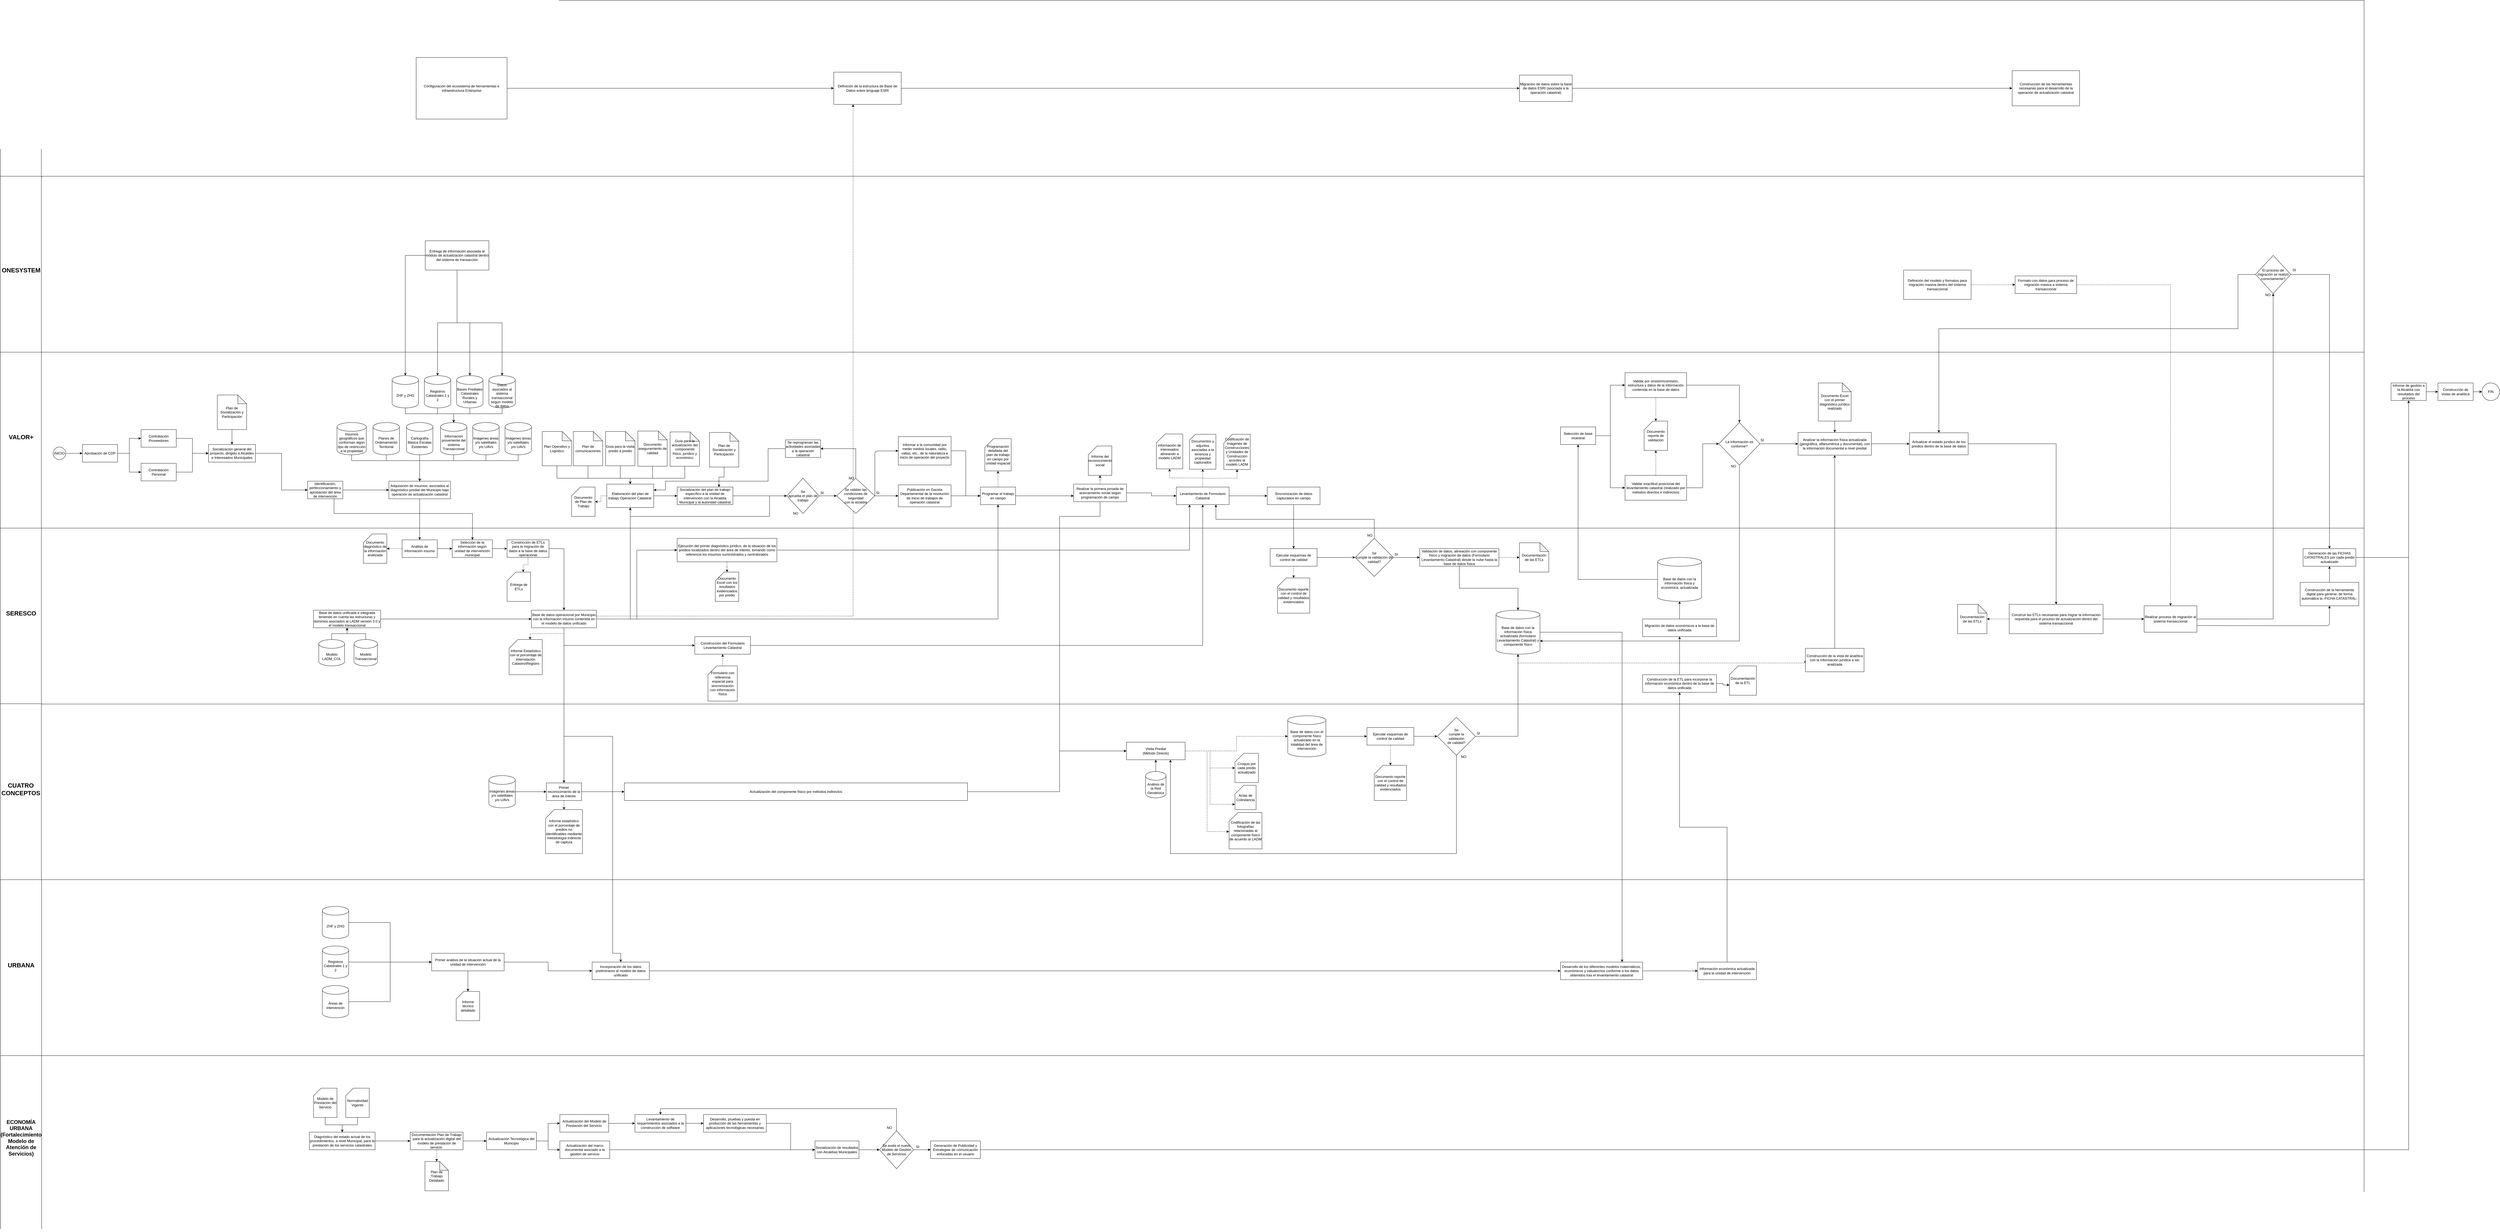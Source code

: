 <mxfile version="13.8.0" type="github">
  <diagram id="tjoHkjPWpoQrLrlIm6Ti" name="Page-1">
    <mxGraphModel dx="7051" dy="4570" grid="1" gridSize="10" guides="1" tooltips="1" connect="1" arrows="1" fold="1" page="1" pageScale="1" pageWidth="4681" pageHeight="3300" background="none" math="0" shadow="0">
      <root>
        <mxCell id="0" />
        <mxCell id="1" parent="0" />
        <mxCell id="HLIYZpSBOyfruXehFLbR-34" value="" style="rounded=0;whiteSpace=wrap;html=1;" parent="1" vertex="1">
          <mxGeometry x="-4479" y="-211" width="8059" height="600" as="geometry" />
        </mxCell>
        <mxCell id="v9BtXU44K3wzXSx1u6qu-249" value="" style="shape=card;whiteSpace=wrap;html=1;fontFamily=Helvetica;fontSize=12;fontColor=#000000;align=center;strokeColor=#000000;fillColor=#ffffff;" parent="1" vertex="1">
          <mxGeometry x="-4480" y="-3210" width="8060" height="602" as="geometry" />
        </mxCell>
        <mxCell id="v9BtXU44K3wzXSx1u6qu-223" value="" style="shape=card;whiteSpace=wrap;html=1;fontFamily=Helvetica;fontSize=12;fontColor=#000000;align=center;strokeColor=#000000;fillColor=#ffffff;" parent="1" vertex="1">
          <mxGeometry x="-4366" y="-2610" width="7946" height="620.5" as="geometry" />
        </mxCell>
        <mxCell id="v9BtXU44K3wzXSx1u6qu-112" value="" style="rounded=0;whiteSpace=wrap;html=1;" parent="1" vertex="1">
          <mxGeometry x="-4479" y="-811" width="8059" height="600" as="geometry" />
        </mxCell>
        <mxCell id="v9BtXU44K3wzXSx1u6qu-41" value="" style="rounded=0;whiteSpace=wrap;html=1;" parent="1" vertex="1">
          <mxGeometry x="-4479" y="-1410" width="8059" height="600" as="geometry" />
        </mxCell>
        <mxCell id="v9BtXU44K3wzXSx1u6qu-36" value="" style="shape=card;whiteSpace=wrap;html=1;fontFamily=Helvetica;fontSize=12;fontColor=#000000;align=center;strokeColor=#000000;fillColor=#ffffff;" parent="1" vertex="1">
          <mxGeometry x="-4480" y="-2010" width="8060" height="600" as="geometry" />
        </mxCell>
        <mxCell id="v9BtXU44K3wzXSx1u6qu-109" style="edgeStyle=orthogonalEdgeStyle;rounded=0;orthogonalLoop=1;jettySize=auto;html=1;exitX=1;exitY=0.5;exitDx=0;exitDy=0;" parent="1" source="v9BtXU44K3wzXSx1u6qu-1" target="v9BtXU44K3wzXSx1u6qu-30" edge="1">
          <mxGeometry relative="1" as="geometry" />
        </mxCell>
        <mxCell id="v9BtXU44K3wzXSx1u6qu-1" value="INICIO" style="ellipse;whiteSpace=wrap;html=1;aspect=fixed;" parent="1" vertex="1">
          <mxGeometry x="-4300" y="-1686.5" width="43" height="43" as="geometry" />
        </mxCell>
        <mxCell id="v9BtXU44K3wzXSx1u6qu-46" style="edgeStyle=orthogonalEdgeStyle;rounded=0;orthogonalLoop=1;jettySize=auto;html=1;" parent="1" source="v9BtXU44K3wzXSx1u6qu-2" target="v9BtXU44K3wzXSx1u6qu-45" edge="1">
          <mxGeometry relative="1" as="geometry" />
        </mxCell>
        <mxCell id="v9BtXU44K3wzXSx1u6qu-2" value="Adquisición de insumos, asociados al diagnóstico predial del Municipio bajo operación de actualización catastral" style="rounded=0;whiteSpace=wrap;html=1;" parent="1" vertex="1">
          <mxGeometry x="-3155" y="-1570" width="210" height="60" as="geometry" />
        </mxCell>
        <mxCell id="v9BtXU44K3wzXSx1u6qu-19" style="edgeStyle=orthogonalEdgeStyle;rounded=0;orthogonalLoop=1;jettySize=auto;html=1;entryX=0.5;entryY=0;entryDx=0;entryDy=0;entryPerimeter=0;" parent="1" source="v9BtXU44K3wzXSx1u6qu-3" target="v9BtXU44K3wzXSx1u6qu-6" edge="1">
          <mxGeometry relative="1" as="geometry">
            <Array as="points">
              <mxPoint x="-2879" y="-1800" />
              <mxPoint x="-2934" y="-1800" />
            </Array>
          </mxGeometry>
        </mxCell>
        <mxCell id="v9BtXU44K3wzXSx1u6qu-3" value="Bases Prediales&lt;br&gt;Catastrales Rurales y Urbanas" style="shape=cylinder3;whiteSpace=wrap;html=1;boundedLbl=1;backgroundOutline=1;size=15;" parent="1" vertex="1">
          <mxGeometry x="-2924" y="-1930" width="90" height="110" as="geometry" />
        </mxCell>
        <mxCell id="v9BtXU44K3wzXSx1u6qu-17" style="edgeStyle=orthogonalEdgeStyle;rounded=0;orthogonalLoop=1;jettySize=auto;html=1;entryX=0.5;entryY=0;entryDx=0;entryDy=0;entryPerimeter=0;" parent="1" source="v9BtXU44K3wzXSx1u6qu-4" target="v9BtXU44K3wzXSx1u6qu-6" edge="1">
          <mxGeometry relative="1" as="geometry">
            <Array as="points">
              <mxPoint x="-3099" y="-1800" />
              <mxPoint x="-2934" y="-1800" />
            </Array>
          </mxGeometry>
        </mxCell>
        <mxCell id="v9BtXU44K3wzXSx1u6qu-4" value="ZHF y ZHG" style="shape=cylinder3;whiteSpace=wrap;html=1;boundedLbl=1;backgroundOutline=1;size=15;" parent="1" vertex="1">
          <mxGeometry x="-3144" y="-1930" width="90" height="110" as="geometry" />
        </mxCell>
        <mxCell id="v9BtXU44K3wzXSx1u6qu-23" style="edgeStyle=orthogonalEdgeStyle;rounded=0;orthogonalLoop=1;jettySize=auto;html=1;" parent="1" source="v9BtXU44K3wzXSx1u6qu-5" target="v9BtXU44K3wzXSx1u6qu-2" edge="1">
          <mxGeometry relative="1" as="geometry" />
        </mxCell>
        <mxCell id="v9BtXU44K3wzXSx1u6qu-5" value="Cartografía Básica Escalas Existentes" style="shape=cylinder3;whiteSpace=wrap;html=1;boundedLbl=1;backgroundOutline=1;size=15;" parent="1" vertex="1">
          <mxGeometry x="-3095" y="-1770" width="90" height="110" as="geometry" />
        </mxCell>
        <mxCell id="v9BtXU44K3wzXSx1u6qu-24" style="edgeStyle=orthogonalEdgeStyle;rounded=0;orthogonalLoop=1;jettySize=auto;html=1;entryX=0.5;entryY=0;entryDx=0;entryDy=0;" parent="1" source="v9BtXU44K3wzXSx1u6qu-6" target="v9BtXU44K3wzXSx1u6qu-2" edge="1">
          <mxGeometry relative="1" as="geometry">
            <Array as="points">
              <mxPoint x="-2934" y="-1640" />
              <mxPoint x="-3050" y="-1640" />
            </Array>
          </mxGeometry>
        </mxCell>
        <mxCell id="v9BtXU44K3wzXSx1u6qu-6" value="Información proveniente del sistema Transaccional" style="shape=cylinder3;whiteSpace=wrap;html=1;boundedLbl=1;backgroundOutline=1;size=15;" parent="1" vertex="1">
          <mxGeometry x="-2979" y="-1770" width="90" height="110" as="geometry" />
        </mxCell>
        <mxCell id="v9BtXU44K3wzXSx1u6qu-22" style="edgeStyle=orthogonalEdgeStyle;rounded=0;orthogonalLoop=1;jettySize=auto;html=1;entryX=0.5;entryY=0;entryDx=0;entryDy=0;" parent="1" source="v9BtXU44K3wzXSx1u6qu-7" target="v9BtXU44K3wzXSx1u6qu-2" edge="1">
          <mxGeometry relative="1" as="geometry">
            <Array as="points">
              <mxPoint x="-3164" y="-1640" />
              <mxPoint x="-3050" y="-1640" />
            </Array>
          </mxGeometry>
        </mxCell>
        <mxCell id="v9BtXU44K3wzXSx1u6qu-7" value="Planes de Ordenamiento Territorial" style="shape=cylinder3;whiteSpace=wrap;html=1;boundedLbl=1;backgroundOutline=1;size=15;" parent="1" vertex="1">
          <mxGeometry x="-3209" y="-1770" width="90" height="110" as="geometry" />
        </mxCell>
        <mxCell id="v9BtXU44K3wzXSx1u6qu-27" style="edgeStyle=orthogonalEdgeStyle;rounded=0;orthogonalLoop=1;jettySize=auto;html=1;entryX=0.5;entryY=0;entryDx=0;entryDy=0;" parent="1" source="v9BtXU44K3wzXSx1u6qu-8" target="v9BtXU44K3wzXSx1u6qu-2" edge="1">
          <mxGeometry relative="1" as="geometry">
            <Array as="points">
              <mxPoint x="-3282" y="-1640" />
              <mxPoint x="-3050" y="-1640" />
            </Array>
          </mxGeometry>
        </mxCell>
        <mxCell id="v9BtXU44K3wzXSx1u6qu-8" value="Insumos geográficos que conforman algún tipo de restricción a la propiedad" style="shape=cylinder3;whiteSpace=wrap;html=1;boundedLbl=1;backgroundOutline=1;size=15;" parent="1" vertex="1">
          <mxGeometry x="-3332" y="-1770" width="100" height="110" as="geometry" />
        </mxCell>
        <mxCell id="v9BtXU44K3wzXSx1u6qu-20" style="edgeStyle=orthogonalEdgeStyle;rounded=0;orthogonalLoop=1;jettySize=auto;html=1;entryX=0.5;entryY=0;entryDx=0;entryDy=0;entryPerimeter=0;" parent="1" source="v9BtXU44K3wzXSx1u6qu-10" target="v9BtXU44K3wzXSx1u6qu-6" edge="1">
          <mxGeometry relative="1" as="geometry">
            <Array as="points">
              <mxPoint x="-2769" y="-1800" />
              <mxPoint x="-2934" y="-1800" />
            </Array>
          </mxGeometry>
        </mxCell>
        <mxCell id="v9BtXU44K3wzXSx1u6qu-10" value="Datos asociados al sistema transaccional según modelo da datos" style="shape=cylinder3;whiteSpace=wrap;html=1;boundedLbl=1;backgroundOutline=1;size=15;" parent="1" vertex="1">
          <mxGeometry x="-2814" y="-1930" width="90" height="110" as="geometry" />
        </mxCell>
        <mxCell id="v9BtXU44K3wzXSx1u6qu-28" style="edgeStyle=orthogonalEdgeStyle;rounded=0;orthogonalLoop=1;jettySize=auto;html=1;" parent="1" source="v9BtXU44K3wzXSx1u6qu-14" target="v9BtXU44K3wzXSx1u6qu-2" edge="1">
          <mxGeometry relative="1" as="geometry">
            <Array as="points">
              <mxPoint x="-2824" y="-1640" />
              <mxPoint x="-3050" y="-1640" />
            </Array>
          </mxGeometry>
        </mxCell>
        <mxCell id="v9BtXU44K3wzXSx1u6qu-14" value="Imágenes áreas y/o satelitales y/o UAVs" style="shape=cylinder3;whiteSpace=wrap;html=1;boundedLbl=1;backgroundOutline=1;size=15;" parent="1" vertex="1">
          <mxGeometry x="-2869" y="-1770" width="90" height="110" as="geometry" />
        </mxCell>
        <mxCell id="v9BtXU44K3wzXSx1u6qu-29" style="edgeStyle=orthogonalEdgeStyle;rounded=0;orthogonalLoop=1;jettySize=auto;html=1;entryX=0.5;entryY=0;entryDx=0;entryDy=0;" parent="1" source="v9BtXU44K3wzXSx1u6qu-15" target="v9BtXU44K3wzXSx1u6qu-2" edge="1">
          <mxGeometry relative="1" as="geometry">
            <Array as="points">
              <mxPoint x="-2714" y="-1640" />
              <mxPoint x="-3050" y="-1640" />
            </Array>
          </mxGeometry>
        </mxCell>
        <mxCell id="v9BtXU44K3wzXSx1u6qu-15" value="Imágenes áreas y/o satelitales y/o UAVs" style="shape=cylinder3;whiteSpace=wrap;html=1;boundedLbl=1;backgroundOutline=1;size=15;" parent="1" vertex="1">
          <mxGeometry x="-2759" y="-1770" width="90" height="110" as="geometry" />
        </mxCell>
        <mxCell id="v9BtXU44K3wzXSx1u6qu-18" style="edgeStyle=orthogonalEdgeStyle;rounded=0;orthogonalLoop=1;jettySize=auto;html=1;entryX=0.5;entryY=0;entryDx=0;entryDy=0;entryPerimeter=0;" parent="1" source="v9BtXU44K3wzXSx1u6qu-16" target="v9BtXU44K3wzXSx1u6qu-6" edge="1">
          <mxGeometry relative="1" as="geometry">
            <Array as="points">
              <mxPoint x="-2989" y="-1800" />
              <mxPoint x="-2934" y="-1800" />
            </Array>
          </mxGeometry>
        </mxCell>
        <mxCell id="v9BtXU44K3wzXSx1u6qu-16" value="Registros Catastrales 1 y 2" style="shape=cylinder3;whiteSpace=wrap;html=1;boundedLbl=1;backgroundOutline=1;size=15;" parent="1" vertex="1">
          <mxGeometry x="-3034" y="-1930" width="90" height="110" as="geometry" />
        </mxCell>
        <mxCell id="nM01JFlNaugnaq3uxpxz-60" style="edgeStyle=orthogonalEdgeStyle;rounded=0;orthogonalLoop=1;jettySize=auto;html=1;entryX=0;entryY=0.5;entryDx=0;entryDy=0;" edge="1" parent="1" source="v9BtXU44K3wzXSx1u6qu-30" target="nM01JFlNaugnaq3uxpxz-57">
          <mxGeometry relative="1" as="geometry" />
        </mxCell>
        <mxCell id="nM01JFlNaugnaq3uxpxz-61" style="edgeStyle=orthogonalEdgeStyle;rounded=0;orthogonalLoop=1;jettySize=auto;html=1;entryX=0;entryY=0.5;entryDx=0;entryDy=0;" edge="1" parent="1" source="v9BtXU44K3wzXSx1u6qu-30" target="nM01JFlNaugnaq3uxpxz-58">
          <mxGeometry relative="1" as="geometry" />
        </mxCell>
        <mxCell id="v9BtXU44K3wzXSx1u6qu-30" value="Aprobación de CDP" style="rounded=0;whiteSpace=wrap;html=1;" parent="1" vertex="1">
          <mxGeometry x="-4200" y="-1695" width="120" height="60" as="geometry" />
        </mxCell>
        <mxCell id="v9BtXU44K3wzXSx1u6qu-33" style="edgeStyle=orthogonalEdgeStyle;rounded=0;orthogonalLoop=1;jettySize=auto;html=1;entryX=0;entryY=0.5;entryDx=0;entryDy=0;" parent="1" source="v9BtXU44K3wzXSx1u6qu-31" target="v9BtXU44K3wzXSx1u6qu-2" edge="1">
          <mxGeometry relative="1" as="geometry" />
        </mxCell>
        <mxCell id="v9BtXU44K3wzXSx1u6qu-65" style="edgeStyle=orthogonalEdgeStyle;rounded=0;orthogonalLoop=1;jettySize=auto;html=1;" parent="1" source="v9BtXU44K3wzXSx1u6qu-31" target="v9BtXU44K3wzXSx1u6qu-62" edge="1">
          <mxGeometry relative="1" as="geometry">
            <Array as="points">
              <mxPoint x="-3342" y="-1460" />
              <mxPoint x="-2870" y="-1460" />
            </Array>
          </mxGeometry>
        </mxCell>
        <mxCell id="v9BtXU44K3wzXSx1u6qu-31" value="Identificación, perfeccionamiento y aprobación del área de intervención" style="rounded=0;whiteSpace=wrap;html=1;" parent="1" vertex="1">
          <mxGeometry x="-3432" y="-1570" width="120" height="60" as="geometry" />
        </mxCell>
        <mxCell id="v9BtXU44K3wzXSx1u6qu-38" value="" style="rounded=0;whiteSpace=wrap;html=1;" parent="1" vertex="1">
          <mxGeometry x="-4480" y="-2010" width="140" height="600" as="geometry" />
        </mxCell>
        <mxCell id="v9BtXU44K3wzXSx1u6qu-54" style="edgeStyle=orthogonalEdgeStyle;rounded=0;orthogonalLoop=1;jettySize=auto;html=1;" parent="1" source="v9BtXU44K3wzXSx1u6qu-40" target="v9BtXU44K3wzXSx1u6qu-53" edge="1">
          <mxGeometry relative="1" as="geometry" />
        </mxCell>
        <mxCell id="v9BtXU44K3wzXSx1u6qu-40" value="Base de datos unificada e integrada teniendo en cuenta las estructuras y dominios asociados al LADM versión 3.0 y el modelo transaccional" style="rounded=0;whiteSpace=wrap;html=1;" parent="1" vertex="1">
          <mxGeometry x="-3412" y="-1130" width="229" height="60" as="geometry" />
        </mxCell>
        <mxCell id="v9BtXU44K3wzXSx1u6qu-42" value="" style="rounded=0;whiteSpace=wrap;html=1;" parent="1" vertex="1">
          <mxGeometry x="-4480" y="-1410" width="140" height="600" as="geometry" />
        </mxCell>
        <mxCell id="v9BtXU44K3wzXSx1u6qu-51" style="edgeStyle=orthogonalEdgeStyle;rounded=0;orthogonalLoop=1;jettySize=auto;html=1;" parent="1" source="v9BtXU44K3wzXSx1u6qu-43" target="v9BtXU44K3wzXSx1u6qu-40" edge="1">
          <mxGeometry relative="1" as="geometry" />
        </mxCell>
        <mxCell id="v9BtXU44K3wzXSx1u6qu-43" value="Modelo LADM_COL" style="shape=cylinder3;whiteSpace=wrap;html=1;boundedLbl=1;backgroundOutline=1;size=15;" parent="1" vertex="1">
          <mxGeometry x="-3394" y="-1030" width="88" height="90" as="geometry" />
        </mxCell>
        <mxCell id="v9BtXU44K3wzXSx1u6qu-52" style="edgeStyle=orthogonalEdgeStyle;rounded=0;orthogonalLoop=1;jettySize=auto;html=1;" parent="1" source="v9BtXU44K3wzXSx1u6qu-44" target="v9BtXU44K3wzXSx1u6qu-40" edge="1">
          <mxGeometry relative="1" as="geometry" />
        </mxCell>
        <mxCell id="v9BtXU44K3wzXSx1u6qu-44" value="Modelo Transaccional" style="shape=cylinder3;whiteSpace=wrap;html=1;boundedLbl=1;backgroundOutline=1;size=15;" parent="1" vertex="1">
          <mxGeometry x="-3274" y="-1030" width="80" height="90" as="geometry" />
        </mxCell>
        <mxCell id="v9BtXU44K3wzXSx1u6qu-48" style="edgeStyle=orthogonalEdgeStyle;rounded=0;orthogonalLoop=1;jettySize=auto;html=1;dashed=1;" parent="1" source="v9BtXU44K3wzXSx1u6qu-45" target="v9BtXU44K3wzXSx1u6qu-47" edge="1">
          <mxGeometry relative="1" as="geometry" />
        </mxCell>
        <mxCell id="v9BtXU44K3wzXSx1u6qu-64" style="edgeStyle=orthogonalEdgeStyle;rounded=0;orthogonalLoop=1;jettySize=auto;html=1;" parent="1" source="v9BtXU44K3wzXSx1u6qu-45" target="v9BtXU44K3wzXSx1u6qu-62" edge="1">
          <mxGeometry relative="1" as="geometry" />
        </mxCell>
        <mxCell id="v9BtXU44K3wzXSx1u6qu-45" value="Análisis de información insumo" style="rounded=0;whiteSpace=wrap;html=1;" parent="1" vertex="1">
          <mxGeometry x="-3110" y="-1370" width="120" height="60" as="geometry" />
        </mxCell>
        <mxCell id="v9BtXU44K3wzXSx1u6qu-47" value="Documento diagnóstico de la información analizada" style="shape=card;whiteSpace=wrap;html=1;" parent="1" vertex="1">
          <mxGeometry x="-3242" y="-1390" width="80" height="100" as="geometry" />
        </mxCell>
        <mxCell id="v9BtXU44K3wzXSx1u6qu-68" style="edgeStyle=orthogonalEdgeStyle;rounded=0;orthogonalLoop=1;jettySize=auto;html=1;" parent="1" source="v9BtXU44K3wzXSx1u6qu-53" target="v9BtXU44K3wzXSx1u6qu-67" edge="1">
          <mxGeometry relative="1" as="geometry" />
        </mxCell>
        <mxCell id="v9BtXU44K3wzXSx1u6qu-91" style="edgeStyle=orthogonalEdgeStyle;rounded=0;orthogonalLoop=1;jettySize=auto;html=1;" parent="1" source="v9BtXU44K3wzXSx1u6qu-53" target="v9BtXU44K3wzXSx1u6qu-89" edge="1">
          <mxGeometry relative="1" as="geometry" />
        </mxCell>
        <mxCell id="v9BtXU44K3wzXSx1u6qu-117" style="edgeStyle=orthogonalEdgeStyle;rounded=0;orthogonalLoop=1;jettySize=auto;html=1;" parent="1" source="v9BtXU44K3wzXSx1u6qu-53" target="v9BtXU44K3wzXSx1u6qu-116" edge="1">
          <mxGeometry relative="1" as="geometry" />
        </mxCell>
        <mxCell id="v9BtXU44K3wzXSx1u6qu-127" style="edgeStyle=orthogonalEdgeStyle;rounded=0;orthogonalLoop=1;jettySize=auto;html=1;entryX=0;entryY=0.5;entryDx=0;entryDy=0;" parent="1" source="v9BtXU44K3wzXSx1u6qu-53" target="v9BtXU44K3wzXSx1u6qu-124" edge="1">
          <mxGeometry relative="1" as="geometry">
            <Array as="points">
              <mxPoint x="-2558" y="-1010" />
            </Array>
          </mxGeometry>
        </mxCell>
        <mxCell id="v9BtXU44K3wzXSx1u6qu-268" style="edgeStyle=orthogonalEdgeStyle;rounded=0;orthogonalLoop=1;jettySize=auto;html=1;dashed=1;" parent="1" source="v9BtXU44K3wzXSx1u6qu-53" target="v9BtXU44K3wzXSx1u6qu-258" edge="1">
          <mxGeometry relative="1" as="geometry">
            <Array as="points">
              <mxPoint x="-1572" y="-1110" />
            </Array>
          </mxGeometry>
        </mxCell>
        <mxCell id="HLIYZpSBOyfruXehFLbR-12" style="edgeStyle=orthogonalEdgeStyle;rounded=0;orthogonalLoop=1;jettySize=auto;html=1;entryX=0;entryY=0.5;entryDx=0;entryDy=0;" parent="1" source="v9BtXU44K3wzXSx1u6qu-53" target="HLIYZpSBOyfruXehFLbR-11" edge="1">
          <mxGeometry relative="1" as="geometry" />
        </mxCell>
        <mxCell id="HLIYZpSBOyfruXehFLbR-30" style="edgeStyle=orthogonalEdgeStyle;rounded=0;orthogonalLoop=1;jettySize=auto;html=1;entryX=0;entryY=0;entryDx=71.5;entryDy=0;entryPerimeter=0;dashed=1;" parent="1" source="v9BtXU44K3wzXSx1u6qu-53" target="HLIYZpSBOyfruXehFLbR-29" edge="1">
          <mxGeometry relative="1" as="geometry" />
        </mxCell>
        <mxCell id="HLIYZpSBOyfruXehFLbR-50" style="edgeStyle=orthogonalEdgeStyle;rounded=0;orthogonalLoop=1;jettySize=auto;html=1;entryX=0.5;entryY=0;entryDx=0;entryDy=0;" parent="1" source="v9BtXU44K3wzXSx1u6qu-53" target="HLIYZpSBOyfruXehFLbR-47" edge="1">
          <mxGeometry relative="1" as="geometry">
            <Array as="points">
              <mxPoint x="-2558" y="-700" />
              <mxPoint x="-2392" y="-700" />
              <mxPoint x="-2392" y="40" />
            </Array>
          </mxGeometry>
        </mxCell>
        <mxCell id="v9BtXU44K3wzXSx1u6qu-53" value="Base de datos operacional por Municipio con la información insumo contenida en el modelo de datos unificado" style="rounded=0;whiteSpace=wrap;html=1;" parent="1" vertex="1">
          <mxGeometry x="-2669" y="-1130" width="222" height="60" as="geometry" />
        </mxCell>
        <mxCell id="v9BtXU44K3wzXSx1u6qu-59" style="edgeStyle=orthogonalEdgeStyle;rounded=0;orthogonalLoop=1;jettySize=auto;html=1;entryX=0.5;entryY=0;entryDx=0;entryDy=0;" parent="1" source="v9BtXU44K3wzXSx1u6qu-56" target="v9BtXU44K3wzXSx1u6qu-53" edge="1">
          <mxGeometry relative="1" as="geometry">
            <Array as="points">
              <mxPoint x="-2558" y="-1340" />
            </Array>
          </mxGeometry>
        </mxCell>
        <mxCell id="v9BtXU44K3wzXSx1u6qu-60" style="edgeStyle=orthogonalEdgeStyle;rounded=0;orthogonalLoop=1;jettySize=auto;html=1;entryX=0;entryY=0;entryDx=55;entryDy=0;entryPerimeter=0;dashed=1;" parent="1" source="v9BtXU44K3wzXSx1u6qu-56" target="v9BtXU44K3wzXSx1u6qu-58" edge="1">
          <mxGeometry relative="1" as="geometry" />
        </mxCell>
        <mxCell id="v9BtXU44K3wzXSx1u6qu-56" value="Constricción de ETLs para la migración de datos a la base de datos operacional" style="rounded=0;whiteSpace=wrap;html=1;" parent="1" vertex="1">
          <mxGeometry x="-2752" y="-1370" width="143" height="60" as="geometry" />
        </mxCell>
        <mxCell id="v9BtXU44K3wzXSx1u6qu-58" value="Entrega de ETLs" style="shape=card;whiteSpace=wrap;html=1;" parent="1" vertex="1">
          <mxGeometry x="-2752" y="-1260" width="80" height="100" as="geometry" />
        </mxCell>
        <mxCell id="v9BtXU44K3wzXSx1u6qu-66" style="edgeStyle=orthogonalEdgeStyle;rounded=0;orthogonalLoop=1;jettySize=auto;html=1;" parent="1" source="v9BtXU44K3wzXSx1u6qu-62" target="v9BtXU44K3wzXSx1u6qu-56" edge="1">
          <mxGeometry relative="1" as="geometry" />
        </mxCell>
        <mxCell id="v9BtXU44K3wzXSx1u6qu-62" value="Selección de la información según unidad de intervención municipal" style="rounded=0;whiteSpace=wrap;html=1;" parent="1" vertex="1">
          <mxGeometry x="-2939" y="-1370" width="137" height="60" as="geometry" />
        </mxCell>
        <mxCell id="v9BtXU44K3wzXSx1u6qu-84" style="edgeStyle=orthogonalEdgeStyle;rounded=0;orthogonalLoop=1;jettySize=auto;html=1;dashed=1;" parent="1" source="v9BtXU44K3wzXSx1u6qu-67" target="v9BtXU44K3wzXSx1u6qu-81" edge="1">
          <mxGeometry relative="1" as="geometry" />
        </mxCell>
        <mxCell id="v9BtXU44K3wzXSx1u6qu-85" style="edgeStyle=orthogonalEdgeStyle;rounded=0;orthogonalLoop=1;jettySize=auto;html=1;" parent="1" source="v9BtXU44K3wzXSx1u6qu-67" target="v9BtXU44K3wzXSx1u6qu-79" edge="1">
          <mxGeometry relative="1" as="geometry" />
        </mxCell>
        <mxCell id="v9BtXU44K3wzXSx1u6qu-67" value="Elaboración del plan de trabajo Operación Catastral&amp;nbsp;" style="rounded=0;whiteSpace=wrap;html=1;" parent="1" vertex="1">
          <mxGeometry x="-2412" y="-1560" width="160" height="80" as="geometry" />
        </mxCell>
        <mxCell id="v9BtXU44K3wzXSx1u6qu-74" style="edgeStyle=orthogonalEdgeStyle;rounded=0;orthogonalLoop=1;jettySize=auto;html=1;" parent="1" source="v9BtXU44K3wzXSx1u6qu-69" target="v9BtXU44K3wzXSx1u6qu-67" edge="1">
          <mxGeometry relative="1" as="geometry">
            <Array as="points">
              <mxPoint x="-2366" y="-1580" />
              <mxPoint x="-2332" y="-1580" />
            </Array>
          </mxGeometry>
        </mxCell>
        <mxCell id="v9BtXU44K3wzXSx1u6qu-69" value="Guía para la visita predio a predio" style="shape=note;whiteSpace=wrap;html=1;backgroundOutline=1;darkOpacity=0.05;size=32;" parent="1" vertex="1">
          <mxGeometry x="-2416" y="-1739.5" width="100" height="117" as="geometry" />
        </mxCell>
        <mxCell id="nM01JFlNaugnaq3uxpxz-6" style="edgeStyle=orthogonalEdgeStyle;rounded=0;orthogonalLoop=1;jettySize=auto;html=1;" edge="1" parent="1" source="v9BtXU44K3wzXSx1u6qu-70">
          <mxGeometry relative="1" as="geometry">
            <mxPoint x="-2332" y="-1560" as="targetPoint" />
            <Array as="points">
              <mxPoint x="-2146" y="-1580" />
              <mxPoint x="-2332" y="-1580" />
            </Array>
          </mxGeometry>
        </mxCell>
        <mxCell id="v9BtXU44K3wzXSx1u6qu-70" value="Guía para la actualización del componente físico, jurídico y económico" style="shape=note;whiteSpace=wrap;html=1;backgroundOutline=1;darkOpacity=0.05;size=32;" parent="1" vertex="1">
          <mxGeometry x="-2196" y="-1738" width="100" height="117" as="geometry" />
        </mxCell>
        <mxCell id="nM01JFlNaugnaq3uxpxz-5" style="edgeStyle=orthogonalEdgeStyle;rounded=0;orthogonalLoop=1;jettySize=auto;html=1;" edge="1" parent="1" source="v9BtXU44K3wzXSx1u6qu-71" target="v9BtXU44K3wzXSx1u6qu-67">
          <mxGeometry relative="1" as="geometry">
            <Array as="points">
              <mxPoint x="-2582" y="-1580" />
              <mxPoint x="-2332" y="-1580" />
            </Array>
          </mxGeometry>
        </mxCell>
        <mxCell id="v9BtXU44K3wzXSx1u6qu-71" value="Plan Operativo y Logístico" style="shape=note;whiteSpace=wrap;html=1;backgroundOutline=1;darkOpacity=0.05;size=32;" parent="1" vertex="1">
          <mxGeometry x="-2632" y="-1739.5" width="100" height="117" as="geometry" />
        </mxCell>
        <mxCell id="v9BtXU44K3wzXSx1u6qu-87" style="edgeStyle=orthogonalEdgeStyle;rounded=0;orthogonalLoop=1;jettySize=auto;html=1;" parent="1" source="v9BtXU44K3wzXSx1u6qu-79" target="v9BtXU44K3wzXSx1u6qu-86" edge="1">
          <mxGeometry relative="1" as="geometry" />
        </mxCell>
        <mxCell id="v9BtXU44K3wzXSx1u6qu-79" value="Socialización del plan de trabajo específico a la unidad de intervención con la Alcaldía Municipal y la autoridad catastral" style="rounded=0;whiteSpace=wrap;html=1;" parent="1" vertex="1">
          <mxGeometry x="-2172" y="-1550" width="190" height="60" as="geometry" />
        </mxCell>
        <mxCell id="v9BtXU44K3wzXSx1u6qu-81" value="Documento de Plan de Trabajo" style="shape=card;whiteSpace=wrap;html=1;" parent="1" vertex="1">
          <mxGeometry x="-2532" y="-1550" width="80" height="100" as="geometry" />
        </mxCell>
        <mxCell id="v9BtXU44K3wzXSx1u6qu-88" style="edgeStyle=orthogonalEdgeStyle;rounded=0;orthogonalLoop=1;jettySize=auto;html=1;" parent="1" source="v9BtXU44K3wzXSx1u6qu-86" target="v9BtXU44K3wzXSx1u6qu-67" edge="1">
          <mxGeometry relative="1" as="geometry">
            <Array as="points">
              <mxPoint x="-1857" y="-1450" />
              <mxPoint x="-2332" y="-1450" />
            </Array>
          </mxGeometry>
        </mxCell>
        <mxCell id="v9BtXU44K3wzXSx1u6qu-99" style="edgeStyle=orthogonalEdgeStyle;rounded=0;orthogonalLoop=1;jettySize=auto;html=1;entryX=0;entryY=0.5;entryDx=0;entryDy=0;" parent="1" source="v9BtXU44K3wzXSx1u6qu-86" target="v9BtXU44K3wzXSx1u6qu-97" edge="1">
          <mxGeometry relative="1" as="geometry" />
        </mxCell>
        <mxCell id="v9BtXU44K3wzXSx1u6qu-86" value="Se &lt;br&gt;aprueba el plan de trabajo" style="rhombus;whiteSpace=wrap;html=1;" parent="1" vertex="1">
          <mxGeometry x="-1798" y="-1580" width="110" height="120" as="geometry" />
        </mxCell>
        <mxCell id="v9BtXU44K3wzXSx1u6qu-96" style="edgeStyle=orthogonalEdgeStyle;rounded=0;orthogonalLoop=1;jettySize=auto;html=1;dashed=1;" parent="1" source="v9BtXU44K3wzXSx1u6qu-89" target="v9BtXU44K3wzXSx1u6qu-95" edge="1">
          <mxGeometry relative="1" as="geometry" />
        </mxCell>
        <mxCell id="v9BtXU44K3wzXSx1u6qu-111" style="edgeStyle=orthogonalEdgeStyle;rounded=0;orthogonalLoop=1;jettySize=auto;html=1;" parent="1" source="v9BtXU44K3wzXSx1u6qu-89" target="v9BtXU44K3wzXSx1u6qu-110" edge="1">
          <mxGeometry relative="1" as="geometry">
            <Array as="points">
              <mxPoint x="-858" y="-1520" />
              <mxPoint x="-858" y="-1520" />
            </Array>
          </mxGeometry>
        </mxCell>
        <mxCell id="v9BtXU44K3wzXSx1u6qu-89" value="Programar el trabajo en campo" style="rounded=0;whiteSpace=wrap;html=1;" parent="1" vertex="1">
          <mxGeometry x="-1138" y="-1550" width="120" height="60" as="geometry" />
        </mxCell>
        <mxCell id="v9BtXU44K3wzXSx1u6qu-93" value="SI" style="text;html=1;strokeColor=none;fillColor=none;align=center;verticalAlign=middle;whiteSpace=wrap;rounded=0;" parent="1" vertex="1">
          <mxGeometry x="-1698" y="-1540" width="40" height="20" as="geometry" />
        </mxCell>
        <mxCell id="v9BtXU44K3wzXSx1u6qu-94" value="NO" style="text;html=1;strokeColor=none;fillColor=none;align=center;verticalAlign=middle;whiteSpace=wrap;rounded=0;" parent="1" vertex="1">
          <mxGeometry x="-1788" y="-1470" width="40" height="20" as="geometry" />
        </mxCell>
        <mxCell id="v9BtXU44K3wzXSx1u6qu-95" value="Programación detallada del plan de trabajo en campo por unidad espacial" style="shape=card;whiteSpace=wrap;html=1;" parent="1" vertex="1">
          <mxGeometry x="-1123" y="-1715" width="90" height="110" as="geometry" />
        </mxCell>
        <mxCell id="v9BtXU44K3wzXSx1u6qu-103" style="edgeStyle=orthogonalEdgeStyle;rounded=0;orthogonalLoop=1;jettySize=auto;html=1;entryX=1;entryY=0.5;entryDx=0;entryDy=0;" parent="1" source="v9BtXU44K3wzXSx1u6qu-97" target="v9BtXU44K3wzXSx1u6qu-102" edge="1">
          <mxGeometry relative="1" as="geometry">
            <Array as="points">
              <mxPoint x="-1563" y="-1681" />
            </Array>
          </mxGeometry>
        </mxCell>
        <mxCell id="HLIYZpSBOyfruXehFLbR-2" style="edgeStyle=orthogonalEdgeStyle;rounded=0;orthogonalLoop=1;jettySize=auto;html=1;entryX=0;entryY=0.5;entryDx=0;entryDy=0;" parent="1" source="v9BtXU44K3wzXSx1u6qu-97" target="HLIYZpSBOyfruXehFLbR-1" edge="1">
          <mxGeometry relative="1" as="geometry" />
        </mxCell>
        <mxCell id="v9BtXU44K3wzXSx1u6qu-97" value="Se validan las condiciones de seguridad&lt;br&gt;con la alcaldía" style="rhombus;whiteSpace=wrap;html=1;" parent="1" vertex="1">
          <mxGeometry x="-1628" y="-1580" width="130" height="120" as="geometry" />
        </mxCell>
        <mxCell id="v9BtXU44K3wzXSx1u6qu-105" style="edgeStyle=orthogonalEdgeStyle;rounded=0;orthogonalLoop=1;jettySize=auto;html=1;entryX=1;entryY=0.25;entryDx=0;entryDy=0;" parent="1" source="v9BtXU44K3wzXSx1u6qu-102" target="v9BtXU44K3wzXSx1u6qu-67" edge="1">
          <mxGeometry relative="1" as="geometry">
            <Array as="points">
              <mxPoint x="-1862" y="-1681" />
              <mxPoint x="-1862" y="-1570" />
              <mxPoint x="-2212" y="-1570" />
              <mxPoint x="-2212" y="-1540" />
            </Array>
          </mxGeometry>
        </mxCell>
        <mxCell id="v9BtXU44K3wzXSx1u6qu-102" value="Se reprograman las actividades asociadas a la operación catastral" style="rounded=0;whiteSpace=wrap;html=1;" parent="1" vertex="1">
          <mxGeometry x="-1803" y="-1711" width="120" height="60" as="geometry" />
        </mxCell>
        <mxCell id="v9BtXU44K3wzXSx1u6qu-107" value="SI" style="text;html=1;strokeColor=none;fillColor=none;align=center;verticalAlign=middle;whiteSpace=wrap;rounded=0;" parent="1" vertex="1">
          <mxGeometry x="-1508" y="-1540" width="40" height="20" as="geometry" />
        </mxCell>
        <mxCell id="v9BtXU44K3wzXSx1u6qu-108" value="NO" style="text;html=1;strokeColor=none;fillColor=none;align=center;verticalAlign=middle;whiteSpace=wrap;rounded=0;" parent="1" vertex="1">
          <mxGeometry x="-1598" y="-1590" width="40" height="20" as="geometry" />
        </mxCell>
        <mxCell id="v9BtXU44K3wzXSx1u6qu-130" style="edgeStyle=orthogonalEdgeStyle;rounded=0;orthogonalLoop=1;jettySize=auto;html=1;entryX=0.5;entryY=1;entryDx=0;entryDy=0;entryPerimeter=0;dashed=1;" parent="1" source="v9BtXU44K3wzXSx1u6qu-110" target="v9BtXU44K3wzXSx1u6qu-129" edge="1">
          <mxGeometry relative="1" as="geometry" />
        </mxCell>
        <mxCell id="v9BtXU44K3wzXSx1u6qu-132" style="edgeStyle=orthogonalEdgeStyle;rounded=0;orthogonalLoop=1;jettySize=auto;html=1;entryX=0;entryY=0.5;entryDx=0;entryDy=0;exitX=0.5;exitY=1;exitDx=0;exitDy=0;" parent="1" source="v9BtXU44K3wzXSx1u6qu-110" target="v9BtXU44K3wzXSx1u6qu-128" edge="1">
          <mxGeometry relative="1" as="geometry">
            <Array as="points">
              <mxPoint x="-730" y="-1450" />
              <mxPoint x="-868" y="-1450" />
              <mxPoint x="-868" y="-650" />
            </Array>
          </mxGeometry>
        </mxCell>
        <mxCell id="v9BtXU44K3wzXSx1u6qu-133" style="edgeStyle=orthogonalEdgeStyle;rounded=0;orthogonalLoop=1;jettySize=auto;html=1;entryX=0;entryY=0.5;entryDx=0;entryDy=0;" parent="1" source="v9BtXU44K3wzXSx1u6qu-110" target="v9BtXU44K3wzXSx1u6qu-131" edge="1">
          <mxGeometry relative="1" as="geometry" />
        </mxCell>
        <mxCell id="v9BtXU44K3wzXSx1u6qu-110" value="Realizar la primera jornada de acercamiento social según programación de campo" style="rounded=0;whiteSpace=wrap;html=1;" parent="1" vertex="1">
          <mxGeometry x="-820" y="-1560" width="180" height="60" as="geometry" />
        </mxCell>
        <mxCell id="v9BtXU44K3wzXSx1u6qu-115" value="" style="rounded=0;whiteSpace=wrap;html=1;" parent="1" vertex="1">
          <mxGeometry x="-4480" y="-811" width="140" height="600" as="geometry" />
        </mxCell>
        <mxCell id="v9BtXU44K3wzXSx1u6qu-123" style="edgeStyle=orthogonalEdgeStyle;rounded=0;orthogonalLoop=1;jettySize=auto;html=1;entryX=0;entryY=0.5;entryDx=0;entryDy=0;" parent="1" source="v9BtXU44K3wzXSx1u6qu-116" target="v9BtXU44K3wzXSx1u6qu-122" edge="1">
          <mxGeometry relative="1" as="geometry" />
        </mxCell>
        <mxCell id="HLIYZpSBOyfruXehFLbR-33" style="edgeStyle=orthogonalEdgeStyle;rounded=0;orthogonalLoop=1;jettySize=auto;html=1;dashed=1;" parent="1" source="v9BtXU44K3wzXSx1u6qu-116" target="HLIYZpSBOyfruXehFLbR-31" edge="1">
          <mxGeometry relative="1" as="geometry" />
        </mxCell>
        <mxCell id="v9BtXU44K3wzXSx1u6qu-116" value="Primer reconocimiento de la área de interés" style="rounded=0;whiteSpace=wrap;html=1;" parent="1" vertex="1">
          <mxGeometry x="-2618" y="-541" width="120" height="60" as="geometry" />
        </mxCell>
        <mxCell id="v9BtXU44K3wzXSx1u6qu-121" style="edgeStyle=orthogonalEdgeStyle;rounded=0;orthogonalLoop=1;jettySize=auto;html=1;entryX=0;entryY=0.5;entryDx=0;entryDy=0;" parent="1" source="v9BtXU44K3wzXSx1u6qu-119" target="v9BtXU44K3wzXSx1u6qu-116" edge="1">
          <mxGeometry relative="1" as="geometry" />
        </mxCell>
        <mxCell id="v9BtXU44K3wzXSx1u6qu-119" value="Imágenes áreas y/o satelitales y/o UAVs" style="shape=cylinder3;whiteSpace=wrap;html=1;boundedLbl=1;backgroundOutline=1;size=15;" parent="1" vertex="1">
          <mxGeometry x="-2814" y="-566" width="90" height="110" as="geometry" />
        </mxCell>
        <mxCell id="v9BtXU44K3wzXSx1u6qu-135" style="edgeStyle=orthogonalEdgeStyle;rounded=0;orthogonalLoop=1;jettySize=auto;html=1;entryX=0;entryY=0.5;entryDx=0;entryDy=0;exitX=1;exitY=0.5;exitDx=0;exitDy=0;" parent="1" source="v9BtXU44K3wzXSx1u6qu-122" target="v9BtXU44K3wzXSx1u6qu-128" edge="1">
          <mxGeometry relative="1" as="geometry">
            <mxPoint x="-948" y="-640" as="targetPoint" />
            <Array as="points">
              <mxPoint x="-868" y="-511" />
              <mxPoint x="-868" y="-650" />
            </Array>
            <mxPoint x="-1068" y="-511.0" as="sourcePoint" />
          </mxGeometry>
        </mxCell>
        <mxCell id="v9BtXU44K3wzXSx1u6qu-122" value="Actualización del componente físico por métodos indirectos" style="rounded=0;whiteSpace=wrap;html=1;" parent="1" vertex="1">
          <mxGeometry x="-2352" y="-541" width="1170" height="60" as="geometry" />
        </mxCell>
        <mxCell id="v9BtXU44K3wzXSx1u6qu-134" style="edgeStyle=orthogonalEdgeStyle;rounded=0;orthogonalLoop=1;jettySize=auto;html=1;exitX=1;exitY=0.5;exitDx=0;exitDy=0;" parent="1" source="v9BtXU44K3wzXSx1u6qu-124" target="v9BtXU44K3wzXSx1u6qu-131" edge="1">
          <mxGeometry relative="1" as="geometry">
            <mxPoint x="-1808" y="-1010" as="sourcePoint" />
          </mxGeometry>
        </mxCell>
        <mxCell id="v9BtXU44K3wzXSx1u6qu-124" value="Construcción del Formulario Levantamiento Catastral" style="rounded=0;whiteSpace=wrap;html=1;" parent="1" vertex="1">
          <mxGeometry x="-2112" y="-1040" width="190" height="60" as="geometry" />
        </mxCell>
        <mxCell id="v9BtXU44K3wzXSx1u6qu-146" style="edgeStyle=orthogonalEdgeStyle;rounded=0;orthogonalLoop=1;jettySize=auto;html=1;dashed=1;" parent="1" source="v9BtXU44K3wzXSx1u6qu-128" target="v9BtXU44K3wzXSx1u6qu-144" edge="1">
          <mxGeometry relative="1" as="geometry" />
        </mxCell>
        <mxCell id="v9BtXU44K3wzXSx1u6qu-148" style="edgeStyle=orthogonalEdgeStyle;rounded=0;orthogonalLoop=1;jettySize=auto;html=1;entryX=0;entryY=0;entryDx=0;entryDy=65;entryPerimeter=0;dashed=1;" parent="1" source="v9BtXU44K3wzXSx1u6qu-128" target="v9BtXU44K3wzXSx1u6qu-145" edge="1">
          <mxGeometry relative="1" as="geometry" />
        </mxCell>
        <mxCell id="v9BtXU44K3wzXSx1u6qu-161" style="edgeStyle=orthogonalEdgeStyle;rounded=0;orthogonalLoop=1;jettySize=auto;html=1;dashed=1;" parent="1" source="v9BtXU44K3wzXSx1u6qu-128" target="v9BtXU44K3wzXSx1u6qu-141" edge="1">
          <mxGeometry relative="1" as="geometry" />
        </mxCell>
        <mxCell id="HLIYZpSBOyfruXehFLbR-20" style="edgeStyle=orthogonalEdgeStyle;rounded=0;orthogonalLoop=1;jettySize=auto;html=1;entryX=0;entryY=0;entryDx=0;entryDy=65;entryPerimeter=0;dashed=1;" parent="1" source="v9BtXU44K3wzXSx1u6qu-128" target="HLIYZpSBOyfruXehFLbR-19" edge="1">
          <mxGeometry relative="1" as="geometry" />
        </mxCell>
        <mxCell id="v9BtXU44K3wzXSx1u6qu-128" value="Visita Predial&lt;br&gt;(Método Directo)" style="rounded=0;whiteSpace=wrap;html=1;" parent="1" vertex="1">
          <mxGeometry x="-640" y="-680" width="200" height="60" as="geometry" />
        </mxCell>
        <mxCell id="v9BtXU44K3wzXSx1u6qu-129" value="Informe del reconocimiento social" style="shape=card;whiteSpace=wrap;html=1;" parent="1" vertex="1">
          <mxGeometry x="-770" y="-1690" width="80" height="100" as="geometry" />
        </mxCell>
        <mxCell id="v9BtXU44K3wzXSx1u6qu-152" style="edgeStyle=orthogonalEdgeStyle;rounded=0;orthogonalLoop=1;jettySize=auto;html=1;entryX=0.5;entryY=1;entryDx=0;entryDy=0;entryPerimeter=0;dashed=1;" parent="1" source="v9BtXU44K3wzXSx1u6qu-131" target="v9BtXU44K3wzXSx1u6qu-149" edge="1">
          <mxGeometry relative="1" as="geometry" />
        </mxCell>
        <mxCell id="v9BtXU44K3wzXSx1u6qu-153" style="edgeStyle=orthogonalEdgeStyle;rounded=0;orthogonalLoop=1;jettySize=auto;html=1;dashed=1;" parent="1" source="v9BtXU44K3wzXSx1u6qu-131" target="v9BtXU44K3wzXSx1u6qu-150" edge="1">
          <mxGeometry relative="1" as="geometry" />
        </mxCell>
        <mxCell id="v9BtXU44K3wzXSx1u6qu-155" style="edgeStyle=orthogonalEdgeStyle;rounded=0;orthogonalLoop=1;jettySize=auto;html=1;" parent="1" source="v9BtXU44K3wzXSx1u6qu-131" target="v9BtXU44K3wzXSx1u6qu-154" edge="1">
          <mxGeometry relative="1" as="geometry" />
        </mxCell>
        <mxCell id="HLIYZpSBOyfruXehFLbR-22" style="edgeStyle=orthogonalEdgeStyle;rounded=0;orthogonalLoop=1;jettySize=auto;html=1;dashed=1;" parent="1" source="v9BtXU44K3wzXSx1u6qu-131" target="HLIYZpSBOyfruXehFLbR-21" edge="1">
          <mxGeometry relative="1" as="geometry" />
        </mxCell>
        <mxCell id="v9BtXU44K3wzXSx1u6qu-131" value="Levantamiento de Formulario Catastral" style="rounded=0;whiteSpace=wrap;html=1;" parent="1" vertex="1">
          <mxGeometry x="-470" y="-1550" width="180" height="60" as="geometry" />
        </mxCell>
        <mxCell id="v9BtXU44K3wzXSx1u6qu-139" style="edgeStyle=orthogonalEdgeStyle;rounded=0;orthogonalLoop=1;jettySize=auto;html=1;entryX=0.5;entryY=1;entryDx=0;entryDy=0;" parent="1" source="v9BtXU44K3wzXSx1u6qu-136" target="v9BtXU44K3wzXSx1u6qu-128" edge="1">
          <mxGeometry relative="1" as="geometry" />
        </mxCell>
        <mxCell id="v9BtXU44K3wzXSx1u6qu-136" value="Análisis de la Red Geodésica" style="shape=cylinder3;whiteSpace=wrap;html=1;boundedLbl=1;backgroundOutline=1;size=15;" parent="1" vertex="1">
          <mxGeometry x="-575" y="-580" width="70" height="90" as="geometry" />
        </mxCell>
        <mxCell id="v9BtXU44K3wzXSx1u6qu-166" style="edgeStyle=orthogonalEdgeStyle;rounded=0;orthogonalLoop=1;jettySize=auto;html=1;entryX=0;entryY=0.5;entryDx=0;entryDy=0;" parent="1" source="v9BtXU44K3wzXSx1u6qu-141" target="v9BtXU44K3wzXSx1u6qu-165" edge="1">
          <mxGeometry relative="1" as="geometry" />
        </mxCell>
        <mxCell id="v9BtXU44K3wzXSx1u6qu-141" value="Base de datos con el componente físico actualizado en la totalidad del área de intervención" style="shape=cylinder3;whiteSpace=wrap;html=1;boundedLbl=1;backgroundOutline=1;size=15;" parent="1" vertex="1">
          <mxGeometry x="-90" y="-770" width="130" height="140" as="geometry" />
        </mxCell>
        <mxCell id="v9BtXU44K3wzXSx1u6qu-144" value="Croquis por cada predio actualizado" style="shape=card;whiteSpace=wrap;html=1;" parent="1" vertex="1">
          <mxGeometry x="-270" y="-642" width="80" height="100" as="geometry" />
        </mxCell>
        <mxCell id="v9BtXU44K3wzXSx1u6qu-145" value="Actas de Colindancia" style="shape=card;whiteSpace=wrap;html=1;" parent="1" vertex="1">
          <mxGeometry x="-270" y="-533" width="72" height="83" as="geometry" />
        </mxCell>
        <mxCell id="v9BtXU44K3wzXSx1u6qu-149" value="información de interesados alineando a modelo LADM" style="shape=card;whiteSpace=wrap;html=1;" parent="1" vertex="1">
          <mxGeometry x="-538" y="-1731" width="90" height="119" as="geometry" />
        </mxCell>
        <mxCell id="v9BtXU44K3wzXSx1u6qu-150" value="Documentos y adjuntos asociadas a la tenencia y propiedad capturados" style="shape=card;whiteSpace=wrap;html=1;size=20;" parent="1" vertex="1">
          <mxGeometry x="-425" y="-1730" width="90" height="119" as="geometry" />
        </mxCell>
        <mxCell id="v9BtXU44K3wzXSx1u6qu-172" style="edgeStyle=orthogonalEdgeStyle;rounded=0;orthogonalLoop=1;jettySize=auto;html=1;entryX=0.5;entryY=0;entryDx=0;entryDy=0;" parent="1" source="v9BtXU44K3wzXSx1u6qu-154" target="v9BtXU44K3wzXSx1u6qu-170" edge="1">
          <mxGeometry relative="1" as="geometry" />
        </mxCell>
        <mxCell id="v9BtXU44K3wzXSx1u6qu-154" value="Sincronización de datos capturados en campo" style="rounded=0;whiteSpace=wrap;html=1;" parent="1" vertex="1">
          <mxGeometry x="-160" y="-1550" width="180" height="60" as="geometry" />
        </mxCell>
        <mxCell id="v9BtXU44K3wzXSx1u6qu-185" style="edgeStyle=orthogonalEdgeStyle;rounded=0;orthogonalLoop=1;jettySize=auto;html=1;" parent="1" source="v9BtXU44K3wzXSx1u6qu-156" target="v9BtXU44K3wzXSx1u6qu-184" edge="1">
          <mxGeometry relative="1" as="geometry" />
        </mxCell>
        <mxCell id="v9BtXU44K3wzXSx1u6qu-218" style="edgeStyle=orthogonalEdgeStyle;rounded=0;orthogonalLoop=1;jettySize=auto;html=1;entryX=0;entryY=0.5;entryDx=0;entryDy=0;entryPerimeter=0;dashed=1;" parent="1" source="v9BtXU44K3wzXSx1u6qu-156" target="v9BtXU44K3wzXSx1u6qu-217" edge="1">
          <mxGeometry relative="1" as="geometry" />
        </mxCell>
        <mxCell id="v9BtXU44K3wzXSx1u6qu-156" value="Validación de datos, alineación con componente físico y migración de datos (Formulario Levantamiento Catastral) desde la nube hasta la base de datos física" style="rounded=0;whiteSpace=wrap;html=1;" parent="1" vertex="1">
          <mxGeometry x="360" y="-1340" width="270" height="60" as="geometry" />
        </mxCell>
        <mxCell id="v9BtXU44K3wzXSx1u6qu-164" style="edgeStyle=orthogonalEdgeStyle;rounded=0;orthogonalLoop=1;jettySize=auto;html=1;dashed=1;" parent="1" source="v9BtXU44K3wzXSx1u6qu-163" target="v9BtXU44K3wzXSx1u6qu-124" edge="1">
          <mxGeometry relative="1" as="geometry" />
        </mxCell>
        <mxCell id="v9BtXU44K3wzXSx1u6qu-163" value="Formulario con referencia espacial para sincronización con información física" style="shape=card;whiteSpace=wrap;html=1;" parent="1" vertex="1">
          <mxGeometry x="-2067" y="-940" width="100" height="120" as="geometry" />
        </mxCell>
        <mxCell id="v9BtXU44K3wzXSx1u6qu-168" style="edgeStyle=orthogonalEdgeStyle;rounded=0;orthogonalLoop=1;jettySize=auto;html=1;entryX=0.5;entryY=0;entryDx=0;entryDy=0;entryPerimeter=0;dashed=1;" parent="1" source="v9BtXU44K3wzXSx1u6qu-165" target="v9BtXU44K3wzXSx1u6qu-167" edge="1">
          <mxGeometry relative="1" as="geometry" />
        </mxCell>
        <mxCell id="v9BtXU44K3wzXSx1u6qu-180" style="edgeStyle=orthogonalEdgeStyle;rounded=0;orthogonalLoop=1;jettySize=auto;html=1;entryX=0;entryY=0.5;entryDx=0;entryDy=0;" parent="1" source="v9BtXU44K3wzXSx1u6qu-165" target="v9BtXU44K3wzXSx1u6qu-179" edge="1">
          <mxGeometry relative="1" as="geometry" />
        </mxCell>
        <mxCell id="v9BtXU44K3wzXSx1u6qu-165" value="Ejecutar esquemas de control de calidad" style="rounded=0;whiteSpace=wrap;html=1;" parent="1" vertex="1">
          <mxGeometry x="180" y="-730" width="160" height="60" as="geometry" />
        </mxCell>
        <mxCell id="v9BtXU44K3wzXSx1u6qu-167" value="Documento reporte con el control de calidad y resultados evidenciados" style="shape=card;whiteSpace=wrap;html=1;" parent="1" vertex="1">
          <mxGeometry x="205" y="-601" width="110" height="120" as="geometry" />
        </mxCell>
        <mxCell id="v9BtXU44K3wzXSx1u6qu-173" style="edgeStyle=orthogonalEdgeStyle;rounded=0;orthogonalLoop=1;jettySize=auto;html=1;dashed=1;" parent="1" source="v9BtXU44K3wzXSx1u6qu-170" target="v9BtXU44K3wzXSx1u6qu-171" edge="1">
          <mxGeometry relative="1" as="geometry" />
        </mxCell>
        <mxCell id="v9BtXU44K3wzXSx1u6qu-182" style="edgeStyle=orthogonalEdgeStyle;rounded=0;orthogonalLoop=1;jettySize=auto;html=1;entryX=0;entryY=0.5;entryDx=0;entryDy=0;" parent="1" source="v9BtXU44K3wzXSx1u6qu-170" target="v9BtXU44K3wzXSx1u6qu-174" edge="1">
          <mxGeometry relative="1" as="geometry" />
        </mxCell>
        <mxCell id="v9BtXU44K3wzXSx1u6qu-170" value="Ejecutar esquemas de control de calidad" style="rounded=0;whiteSpace=wrap;html=1;" parent="1" vertex="1">
          <mxGeometry x="-150" y="-1340" width="160" height="60" as="geometry" />
        </mxCell>
        <mxCell id="v9BtXU44K3wzXSx1u6qu-171" value="Documento reporte con el control de calidad y resultados evidenciados" style="shape=card;whiteSpace=wrap;html=1;" parent="1" vertex="1">
          <mxGeometry x="-125" y="-1240" width="110" height="120" as="geometry" />
        </mxCell>
        <mxCell id="v9BtXU44K3wzXSx1u6qu-178" style="edgeStyle=orthogonalEdgeStyle;rounded=0;orthogonalLoop=1;jettySize=auto;html=1;entryX=0.75;entryY=1;entryDx=0;entryDy=0;" parent="1" source="v9BtXU44K3wzXSx1u6qu-174" target="v9BtXU44K3wzXSx1u6qu-131" edge="1">
          <mxGeometry relative="1" as="geometry">
            <Array as="points">
              <mxPoint x="205" y="-1440" />
              <mxPoint x="-335" y="-1440" />
            </Array>
          </mxGeometry>
        </mxCell>
        <mxCell id="v9BtXU44K3wzXSx1u6qu-183" style="edgeStyle=orthogonalEdgeStyle;rounded=0;orthogonalLoop=1;jettySize=auto;html=1;entryX=0;entryY=0.5;entryDx=0;entryDy=0;" parent="1" source="v9BtXU44K3wzXSx1u6qu-174" target="v9BtXU44K3wzXSx1u6qu-156" edge="1">
          <mxGeometry relative="1" as="geometry" />
        </mxCell>
        <mxCell id="v9BtXU44K3wzXSx1u6qu-174" value="Se &lt;br&gt;cumple la validación de calidad?" style="rhombus;whiteSpace=wrap;html=1;" parent="1" vertex="1">
          <mxGeometry x="140" y="-1375" width="130" height="130" as="geometry" />
        </mxCell>
        <mxCell id="v9BtXU44K3wzXSx1u6qu-177" style="edgeStyle=orthogonalEdgeStyle;rounded=0;orthogonalLoop=1;jettySize=auto;html=1;entryX=0.5;entryY=0;entryDx=0;entryDy=0;" parent="1" source="v9BtXU44K3wzXSx1u6qu-175" edge="1" target="v9BtXU44K3wzXSx1u6qu-67">
          <mxGeometry relative="1" as="geometry">
            <mxPoint x="-2272" y="-1560" as="targetPoint" />
            <Array as="points">
              <mxPoint x="-2256" y="-1580" />
              <mxPoint x="-2332" y="-1580" />
            </Array>
          </mxGeometry>
        </mxCell>
        <mxCell id="v9BtXU44K3wzXSx1u6qu-175" value="Documento aseguramiento de calidad" style="shape=note;whiteSpace=wrap;html=1;backgroundOutline=1;darkOpacity=0.05;" parent="1" vertex="1">
          <mxGeometry x="-2306" y="-1741" width="100" height="120" as="geometry" />
        </mxCell>
        <mxCell id="v9BtXU44K3wzXSx1u6qu-181" style="edgeStyle=orthogonalEdgeStyle;rounded=0;orthogonalLoop=1;jettySize=auto;html=1;entryX=0.75;entryY=1;entryDx=0;entryDy=0;" parent="1" source="v9BtXU44K3wzXSx1u6qu-179" target="v9BtXU44K3wzXSx1u6qu-128" edge="1">
          <mxGeometry relative="1" as="geometry">
            <Array as="points">
              <mxPoint x="485" y="-300" />
              <mxPoint x="-490" y="-300" />
            </Array>
          </mxGeometry>
        </mxCell>
        <mxCell id="v9BtXU44K3wzXSx1u6qu-186" style="edgeStyle=orthogonalEdgeStyle;rounded=0;orthogonalLoop=1;jettySize=auto;html=1;" parent="1" source="v9BtXU44K3wzXSx1u6qu-179" target="v9BtXU44K3wzXSx1u6qu-184" edge="1">
          <mxGeometry relative="1" as="geometry" />
        </mxCell>
        <mxCell id="v9BtXU44K3wzXSx1u6qu-179" value="Se &lt;br&gt;cumple la &lt;br&gt;validación &lt;br&gt;de calidad?" style="rhombus;whiteSpace=wrap;html=1;" parent="1" vertex="1">
          <mxGeometry x="420" y="-765" width="130" height="130" as="geometry" />
        </mxCell>
        <mxCell id="v9BtXU44K3wzXSx1u6qu-211" style="edgeStyle=orthogonalEdgeStyle;rounded=0;orthogonalLoop=1;jettySize=auto;html=1;entryX=0;entryY=0.5;entryDx=0;entryDy=0;dashed=1;" parent="1" source="v9BtXU44K3wzXSx1u6qu-184" target="v9BtXU44K3wzXSx1u6qu-210" edge="1">
          <mxGeometry relative="1" as="geometry">
            <Array as="points">
              <mxPoint x="695" y="-950" />
            </Array>
          </mxGeometry>
        </mxCell>
        <mxCell id="HLIYZpSBOyfruXehFLbR-54" style="edgeStyle=orthogonalEdgeStyle;rounded=0;orthogonalLoop=1;jettySize=auto;html=1;entryX=0.75;entryY=0;entryDx=0;entryDy=0;" parent="1" source="v9BtXU44K3wzXSx1u6qu-184" target="HLIYZpSBOyfruXehFLbR-51" edge="1">
          <mxGeometry relative="1" as="geometry">
            <mxPoint x="1182" y="1020" as="targetPoint" />
          </mxGeometry>
        </mxCell>
        <mxCell id="v9BtXU44K3wzXSx1u6qu-184" value="Base de datos con la información física actualizada (formulario Levantamiento Catastral) y componente físico" style="shape=cylinder3;whiteSpace=wrap;html=1;boundedLbl=1;backgroundOutline=1;size=15;" parent="1" vertex="1">
          <mxGeometry x="620" y="-1130" width="150" height="150" as="geometry" />
        </mxCell>
        <mxCell id="v9BtXU44K3wzXSx1u6qu-187" value="SI" style="text;html=1;strokeColor=none;fillColor=none;align=center;verticalAlign=middle;whiteSpace=wrap;rounded=0;" parent="1" vertex="1">
          <mxGeometry x="260" y="-1330" width="40" height="20" as="geometry" />
        </mxCell>
        <mxCell id="v9BtXU44K3wzXSx1u6qu-188" value="SI" style="text;html=1;strokeColor=none;fillColor=none;align=center;verticalAlign=middle;whiteSpace=wrap;rounded=0;" parent="1" vertex="1">
          <mxGeometry x="540" y="-720" width="40" height="20" as="geometry" />
        </mxCell>
        <mxCell id="v9BtXU44K3wzXSx1u6qu-189" value="NO" style="text;html=1;strokeColor=none;fillColor=none;align=center;verticalAlign=middle;whiteSpace=wrap;rounded=0;" parent="1" vertex="1">
          <mxGeometry x="170" y="-1395" width="40" height="20" as="geometry" />
        </mxCell>
        <mxCell id="v9BtXU44K3wzXSx1u6qu-191" value="NO" style="text;html=1;strokeColor=none;fillColor=none;align=center;verticalAlign=middle;whiteSpace=wrap;rounded=0;" parent="1" vertex="1">
          <mxGeometry x="490" y="-640" width="40" height="20" as="geometry" />
        </mxCell>
        <mxCell id="v9BtXU44K3wzXSx1u6qu-196" style="edgeStyle=orthogonalEdgeStyle;rounded=0;orthogonalLoop=1;jettySize=auto;html=1;entryX=0;entryY=0.5;entryDx=0;entryDy=0;" parent="1" source="v9BtXU44K3wzXSx1u6qu-192" target="v9BtXU44K3wzXSx1u6qu-194" edge="1">
          <mxGeometry relative="1" as="geometry" />
        </mxCell>
        <mxCell id="v9BtXU44K3wzXSx1u6qu-199" style="edgeStyle=orthogonalEdgeStyle;rounded=0;orthogonalLoop=1;jettySize=auto;html=1;entryX=0;entryY=0.5;entryDx=0;entryDy=0;" parent="1" source="v9BtXU44K3wzXSx1u6qu-192" target="v9BtXU44K3wzXSx1u6qu-195" edge="1">
          <mxGeometry relative="1" as="geometry" />
        </mxCell>
        <mxCell id="v9BtXU44K3wzXSx1u6qu-192" value="Selección de base muestral" style="rounded=0;whiteSpace=wrap;html=1;" parent="1" vertex="1">
          <mxGeometry x="840" y="-1755" width="120" height="60" as="geometry" />
        </mxCell>
        <mxCell id="v9BtXU44K3wzXSx1u6qu-201" style="edgeStyle=orthogonalEdgeStyle;rounded=0;orthogonalLoop=1;jettySize=auto;html=1;entryX=0.5;entryY=0;entryDx=0;entryDy=0;" parent="1" source="v9BtXU44K3wzXSx1u6qu-194" target="v9BtXU44K3wzXSx1u6qu-200" edge="1">
          <mxGeometry relative="1" as="geometry" />
        </mxCell>
        <mxCell id="v9BtXU44K3wzXSx1u6qu-205" style="edgeStyle=orthogonalEdgeStyle;rounded=0;orthogonalLoop=1;jettySize=auto;html=1;dashed=1;" parent="1" source="v9BtXU44K3wzXSx1u6qu-194" target="v9BtXU44K3wzXSx1u6qu-204" edge="1">
          <mxGeometry relative="1" as="geometry" />
        </mxCell>
        <mxCell id="v9BtXU44K3wzXSx1u6qu-194" value="Validar por omisión\comisión, estructura y datos de la información contenida en la base de datos" style="rounded=0;whiteSpace=wrap;html=1;" parent="1" vertex="1">
          <mxGeometry x="1060" y="-1940" width="210" height="85" as="geometry" />
        </mxCell>
        <mxCell id="v9BtXU44K3wzXSx1u6qu-203" style="edgeStyle=orthogonalEdgeStyle;rounded=0;orthogonalLoop=1;jettySize=auto;html=1;entryX=0;entryY=0.5;entryDx=0;entryDy=0;" parent="1" source="v9BtXU44K3wzXSx1u6qu-195" target="v9BtXU44K3wzXSx1u6qu-200" edge="1">
          <mxGeometry relative="1" as="geometry" />
        </mxCell>
        <mxCell id="v9BtXU44K3wzXSx1u6qu-206" style="edgeStyle=orthogonalEdgeStyle;rounded=0;orthogonalLoop=1;jettySize=auto;html=1;entryX=0.5;entryY=1;entryDx=0;entryDy=0;entryPerimeter=0;dashed=1;" parent="1" source="v9BtXU44K3wzXSx1u6qu-195" target="v9BtXU44K3wzXSx1u6qu-204" edge="1">
          <mxGeometry relative="1" as="geometry" />
        </mxCell>
        <mxCell id="v9BtXU44K3wzXSx1u6qu-195" value="Validar exactitud posicional del levantamiento catastral (realizado por métodos directos e indirectos)" style="rounded=0;whiteSpace=wrap;html=1;" parent="1" vertex="1">
          <mxGeometry x="1060" y="-1590" width="210" height="85" as="geometry" />
        </mxCell>
        <mxCell id="v9BtXU44K3wzXSx1u6qu-207" style="edgeStyle=orthogonalEdgeStyle;rounded=0;orthogonalLoop=1;jettySize=auto;html=1;entryX=1;entryY=0;entryDx=0;entryDy=105;entryPerimeter=0;exitX=0.5;exitY=1;exitDx=0;exitDy=0;" parent="1" source="v9BtXU44K3wzXSx1u6qu-200" target="v9BtXU44K3wzXSx1u6qu-184" edge="1">
          <mxGeometry relative="1" as="geometry">
            <Array as="points">
              <mxPoint x="1450" y="-1025" />
            </Array>
          </mxGeometry>
        </mxCell>
        <mxCell id="v9BtXU44K3wzXSx1u6qu-240" style="edgeStyle=orthogonalEdgeStyle;rounded=0;orthogonalLoop=1;jettySize=auto;html=1;" parent="1" source="v9BtXU44K3wzXSx1u6qu-200" target="v9BtXU44K3wzXSx1u6qu-208" edge="1">
          <mxGeometry relative="1" as="geometry" />
        </mxCell>
        <mxCell id="v9BtXU44K3wzXSx1u6qu-200" value="La información es conforme?" style="rhombus;whiteSpace=wrap;html=1;" parent="1" vertex="1">
          <mxGeometry x="1380" y="-1770" width="140" height="145" as="geometry" />
        </mxCell>
        <mxCell id="v9BtXU44K3wzXSx1u6qu-204" value="Documento reporte de validación" style="shape=card;whiteSpace=wrap;html=1;" parent="1" vertex="1">
          <mxGeometry x="1125" y="-1775" width="80" height="100" as="geometry" />
        </mxCell>
        <mxCell id="v9BtXU44K3wzXSx1u6qu-214" style="edgeStyle=orthogonalEdgeStyle;rounded=0;orthogonalLoop=1;jettySize=auto;html=1;entryX=0;entryY=0.5;entryDx=0;entryDy=0;" parent="1" source="v9BtXU44K3wzXSx1u6qu-208" target="v9BtXU44K3wzXSx1u6qu-213" edge="1">
          <mxGeometry relative="1" as="geometry" />
        </mxCell>
        <mxCell id="v9BtXU44K3wzXSx1u6qu-208" value="Analizar la información física actualizada (geográfica, alfanumérica y documental), con la información documental a nivel predial" style="rounded=0;whiteSpace=wrap;html=1;" parent="1" vertex="1">
          <mxGeometry x="1650" y="-1736.25" width="250" height="77.5" as="geometry" />
        </mxCell>
        <mxCell id="v9BtXU44K3wzXSx1u6qu-212" style="edgeStyle=orthogonalEdgeStyle;rounded=0;orthogonalLoop=1;jettySize=auto;html=1;" parent="1" source="v9BtXU44K3wzXSx1u6qu-210" target="v9BtXU44K3wzXSx1u6qu-208" edge="1">
          <mxGeometry relative="1" as="geometry" />
        </mxCell>
        <mxCell id="v9BtXU44K3wzXSx1u6qu-210" value="Construcción de la vista de analítica con la información jurídica a ser analizada" style="rounded=0;whiteSpace=wrap;html=1;" parent="1" vertex="1">
          <mxGeometry x="1675" y="-1000" width="200" height="80" as="geometry" />
        </mxCell>
        <mxCell id="v9BtXU44K3wzXSx1u6qu-221" style="edgeStyle=orthogonalEdgeStyle;rounded=0;orthogonalLoop=1;jettySize=auto;html=1;entryX=0.5;entryY=0;entryDx=0;entryDy=0;" parent="1" source="v9BtXU44K3wzXSx1u6qu-213" target="v9BtXU44K3wzXSx1u6qu-216" edge="1">
          <mxGeometry relative="1" as="geometry" />
        </mxCell>
        <mxCell id="v9BtXU44K3wzXSx1u6qu-213" value="Actualizar el estado jurídico de los predios dentro de la base de datos" style="rounded=0;whiteSpace=wrap;html=1;" parent="1" vertex="1">
          <mxGeometry x="2030" y="-1735" width="200" height="75" as="geometry" />
        </mxCell>
        <mxCell id="v9BtXU44K3wzXSx1u6qu-220" style="edgeStyle=orthogonalEdgeStyle;rounded=0;orthogonalLoop=1;jettySize=auto;html=1;dashed=1;" parent="1" source="v9BtXU44K3wzXSx1u6qu-216" target="v9BtXU44K3wzXSx1u6qu-219" edge="1">
          <mxGeometry relative="1" as="geometry" />
        </mxCell>
        <mxCell id="v9BtXU44K3wzXSx1u6qu-233" style="edgeStyle=orthogonalEdgeStyle;rounded=0;orthogonalLoop=1;jettySize=auto;html=1;entryX=0;entryY=0.5;entryDx=0;entryDy=0;" parent="1" source="v9BtXU44K3wzXSx1u6qu-216" target="v9BtXU44K3wzXSx1u6qu-232" edge="1">
          <mxGeometry relative="1" as="geometry" />
        </mxCell>
        <mxCell id="v9BtXU44K3wzXSx1u6qu-216" value="Construir las ETLs necesarias para migrar la información requerida para el proceso de actualización dentro del sistema transaccional" style="rounded=0;whiteSpace=wrap;html=1;" parent="1" vertex="1">
          <mxGeometry x="2370" y="-1150" width="320" height="100" as="geometry" />
        </mxCell>
        <mxCell id="v9BtXU44K3wzXSx1u6qu-217" value="Documentación&lt;br&gt;de las ETLs" style="shape=note;whiteSpace=wrap;html=1;backgroundOutline=1;darkOpacity=0.05;" parent="1" vertex="1">
          <mxGeometry x="700" y="-1360" width="100" height="100" as="geometry" />
        </mxCell>
        <mxCell id="v9BtXU44K3wzXSx1u6qu-219" value="Documentación&lt;br&gt;de las ETLs" style="shape=note;whiteSpace=wrap;html=1;backgroundOutline=1;darkOpacity=0.05;" parent="1" vertex="1">
          <mxGeometry x="2194" y="-1150" width="100" height="100" as="geometry" />
        </mxCell>
        <mxCell id="v9BtXU44K3wzXSx1u6qu-234" style="edgeStyle=orthogonalEdgeStyle;rounded=0;orthogonalLoop=1;jettySize=auto;html=1;dashed=1;" parent="1" source="v9BtXU44K3wzXSx1u6qu-222" target="v9BtXU44K3wzXSx1u6qu-232" edge="1">
          <mxGeometry relative="1" as="geometry" />
        </mxCell>
        <mxCell id="v9BtXU44K3wzXSx1u6qu-222" value="Formato con datos para proceso de migración masiva a sistema transaccional" style="rounded=0;whiteSpace=wrap;html=1;" parent="1" vertex="1">
          <mxGeometry x="2390" y="-2270" width="210" height="60" as="geometry" />
        </mxCell>
        <mxCell id="v9BtXU44K3wzXSx1u6qu-224" value="" style="rounded=0;whiteSpace=wrap;html=1;" parent="1" vertex="1">
          <mxGeometry x="-4480" y="-2610" width="140" height="600" as="geometry" />
        </mxCell>
        <mxCell id="v9BtXU44K3wzXSx1u6qu-226" style="edgeStyle=orthogonalEdgeStyle;rounded=0;orthogonalLoop=1;jettySize=auto;html=1;entryX=0.5;entryY=0;entryDx=0;entryDy=0;entryPerimeter=0;" parent="1" source="v9BtXU44K3wzXSx1u6qu-225" target="v9BtXU44K3wzXSx1u6qu-16" edge="1">
          <mxGeometry relative="1" as="geometry" />
        </mxCell>
        <mxCell id="v9BtXU44K3wzXSx1u6qu-227" style="edgeStyle=orthogonalEdgeStyle;rounded=0;orthogonalLoop=1;jettySize=auto;html=1;entryX=0.5;entryY=0;entryDx=0;entryDy=0;entryPerimeter=0;" parent="1" source="v9BtXU44K3wzXSx1u6qu-225" target="v9BtXU44K3wzXSx1u6qu-3" edge="1">
          <mxGeometry relative="1" as="geometry" />
        </mxCell>
        <mxCell id="v9BtXU44K3wzXSx1u6qu-228" style="edgeStyle=orthogonalEdgeStyle;rounded=0;orthogonalLoop=1;jettySize=auto;html=1;entryX=0.5;entryY=0;entryDx=0;entryDy=0;entryPerimeter=0;" parent="1" source="v9BtXU44K3wzXSx1u6qu-225" target="v9BtXU44K3wzXSx1u6qu-10" edge="1">
          <mxGeometry relative="1" as="geometry" />
        </mxCell>
        <mxCell id="v9BtXU44K3wzXSx1u6qu-229" style="edgeStyle=orthogonalEdgeStyle;rounded=0;orthogonalLoop=1;jettySize=auto;html=1;entryX=0.5;entryY=0;entryDx=0;entryDy=0;entryPerimeter=0;" parent="1" source="v9BtXU44K3wzXSx1u6qu-225" target="v9BtXU44K3wzXSx1u6qu-4" edge="1">
          <mxGeometry relative="1" as="geometry" />
        </mxCell>
        <mxCell id="v9BtXU44K3wzXSx1u6qu-225" value="Entrega de información asociada al módulo de actualización catastral dentro del sistema de transacción" style="rounded=0;whiteSpace=wrap;html=1;" parent="1" vertex="1">
          <mxGeometry x="-3031" y="-2390" width="217" height="100" as="geometry" />
        </mxCell>
        <mxCell id="v9BtXU44K3wzXSx1u6qu-231" style="edgeStyle=orthogonalEdgeStyle;rounded=0;orthogonalLoop=1;jettySize=auto;html=1;dashed=1;" parent="1" source="v9BtXU44K3wzXSx1u6qu-230" target="v9BtXU44K3wzXSx1u6qu-222" edge="1">
          <mxGeometry relative="1" as="geometry" />
        </mxCell>
        <mxCell id="v9BtXU44K3wzXSx1u6qu-230" value="Definición del modelo y formatos para migración masiva dentro del sistema transaccional" style="rounded=0;whiteSpace=wrap;html=1;" parent="1" vertex="1">
          <mxGeometry x="2010" y="-2290" width="230" height="100" as="geometry" />
        </mxCell>
        <mxCell id="v9BtXU44K3wzXSx1u6qu-236" style="edgeStyle=orthogonalEdgeStyle;rounded=0;orthogonalLoop=1;jettySize=auto;html=1;entryX=0.5;entryY=1;entryDx=0;entryDy=0;" parent="1" source="v9BtXU44K3wzXSx1u6qu-232" target="v9BtXU44K3wzXSx1u6qu-235" edge="1">
          <mxGeometry relative="1" as="geometry" />
        </mxCell>
        <mxCell id="v9BtXU44K3wzXSx1u6qu-232" value="Realizar proceso de migración al sistema transaccional" style="rounded=0;whiteSpace=wrap;html=1;" parent="1" vertex="1">
          <mxGeometry x="2830" y="-1145" width="180" height="90" as="geometry" />
        </mxCell>
        <mxCell id="v9BtXU44K3wzXSx1u6qu-237" style="edgeStyle=orthogonalEdgeStyle;rounded=0;orthogonalLoop=1;jettySize=auto;html=1;entryX=0.5;entryY=0;entryDx=0;entryDy=0;exitX=0;exitY=0.5;exitDx=0;exitDy=0;" parent="1" source="v9BtXU44K3wzXSx1u6qu-235" target="v9BtXU44K3wzXSx1u6qu-213" edge="1">
          <mxGeometry relative="1" as="geometry">
            <Array as="points">
              <mxPoint x="3150" y="-2275" />
              <mxPoint x="3150" y="-2090" />
              <mxPoint x="2130" y="-2090" />
            </Array>
          </mxGeometry>
        </mxCell>
        <mxCell id="HLIYZpSBOyfruXehFLbR-27" style="edgeStyle=orthogonalEdgeStyle;rounded=0;orthogonalLoop=1;jettySize=auto;html=1;" parent="1" source="v9BtXU44K3wzXSx1u6qu-235" target="HLIYZpSBOyfruXehFLbR-23" edge="1">
          <mxGeometry relative="1" as="geometry" />
        </mxCell>
        <mxCell id="v9BtXU44K3wzXSx1u6qu-235" value="El proceso de migración se realizó correctamente?" style="rhombus;whiteSpace=wrap;html=1;" parent="1" vertex="1">
          <mxGeometry x="3210" y="-2340" width="120" height="130" as="geometry" />
        </mxCell>
        <mxCell id="v9BtXU44K3wzXSx1u6qu-238" value="NO" style="text;html=1;strokeColor=none;fillColor=none;align=center;verticalAlign=middle;whiteSpace=wrap;rounded=0;" parent="1" vertex="1">
          <mxGeometry x="1410" y="-1631" width="40" height="20" as="geometry" />
        </mxCell>
        <mxCell id="v9BtXU44K3wzXSx1u6qu-241" value="SI" style="text;html=1;strokeColor=none;fillColor=none;align=center;verticalAlign=middle;whiteSpace=wrap;rounded=0;" parent="1" vertex="1">
          <mxGeometry x="1508" y="-1720" width="40" height="20" as="geometry" />
        </mxCell>
        <mxCell id="v9BtXU44K3wzXSx1u6qu-242" value="SI" style="text;html=1;strokeColor=none;fillColor=none;align=center;verticalAlign=middle;whiteSpace=wrap;rounded=0;" parent="1" vertex="1">
          <mxGeometry x="3322" y="-2300" width="40" height="20" as="geometry" />
        </mxCell>
        <mxCell id="v9BtXU44K3wzXSx1u6qu-243" value="NO" style="text;html=1;strokeColor=none;fillColor=none;align=center;verticalAlign=middle;whiteSpace=wrap;rounded=0;" parent="1" vertex="1">
          <mxGeometry x="3232" y="-2215" width="40" height="20" as="geometry" />
        </mxCell>
        <mxCell id="v9BtXU44K3wzXSx1u6qu-248" style="edgeStyle=orthogonalEdgeStyle;rounded=0;orthogonalLoop=1;jettySize=auto;html=1;entryX=0;entryY=0.5;entryDx=0;entryDy=0;" parent="1" source="v9BtXU44K3wzXSx1u6qu-244" target="v9BtXU44K3wzXSx1u6qu-246" edge="1">
          <mxGeometry relative="1" as="geometry" />
        </mxCell>
        <mxCell id="v9BtXU44K3wzXSx1u6qu-244" value="Informe de gestión a la Alcaldía con resultados del proceso" style="rounded=0;whiteSpace=wrap;html=1;" parent="1" vertex="1">
          <mxGeometry x="3672" y="-1905" width="120" height="60" as="geometry" />
        </mxCell>
        <mxCell id="v9BtXU44K3wzXSx1u6qu-270" style="edgeStyle=orthogonalEdgeStyle;rounded=0;orthogonalLoop=1;jettySize=auto;html=1;" parent="1" source="v9BtXU44K3wzXSx1u6qu-246" target="v9BtXU44K3wzXSx1u6qu-269" edge="1">
          <mxGeometry relative="1" as="geometry" />
        </mxCell>
        <mxCell id="v9BtXU44K3wzXSx1u6qu-246" value="Construcción de vistas de analítica" style="rounded=0;whiteSpace=wrap;html=1;" parent="1" vertex="1">
          <mxGeometry x="3832" y="-1905" width="120" height="60" as="geometry" />
        </mxCell>
        <mxCell id="v9BtXU44K3wzXSx1u6qu-250" value="" style="rounded=0;whiteSpace=wrap;html=1;" parent="1" vertex="1">
          <mxGeometry x="-4480" y="-3210" width="140" height="600" as="geometry" />
        </mxCell>
        <mxCell id="v9BtXU44K3wzXSx1u6qu-251" value="&lt;b&gt;&lt;font style=&quot;font-size: 21px&quot;&gt;VALOR+&lt;/font&gt;&lt;/b&gt;" style="text;html=1;strokeColor=none;fillColor=none;align=center;verticalAlign=middle;whiteSpace=wrap;rounded=0;" parent="1" vertex="1">
          <mxGeometry x="-4429" y="-1731" width="40" height="20" as="geometry" />
        </mxCell>
        <mxCell id="v9BtXU44K3wzXSx1u6qu-252" value="&lt;b&gt;&lt;font style=&quot;font-size: 21px&quot;&gt;ONESYSTEM&lt;/font&gt;&lt;/b&gt;" style="text;html=1;strokeColor=none;fillColor=none;align=center;verticalAlign=middle;whiteSpace=wrap;rounded=0;" parent="1" vertex="1">
          <mxGeometry x="-4429" y="-2300" width="40" height="20" as="geometry" />
        </mxCell>
        <mxCell id="v9BtXU44K3wzXSx1u6qu-254" value="&lt;b&gt;&lt;font style=&quot;font-size: 21px&quot;&gt;ESRI&lt;/font&gt;&lt;/b&gt;" style="text;html=1;strokeColor=none;fillColor=none;align=center;verticalAlign=middle;whiteSpace=wrap;rounded=0;" parent="1" vertex="1">
          <mxGeometry x="-4430" y="-2950" width="40" height="20" as="geometry" />
        </mxCell>
        <mxCell id="v9BtXU44K3wzXSx1u6qu-255" value="&lt;b&gt;&lt;font style=&quot;font-size: 21px&quot;&gt;SERESCO&lt;/font&gt;&lt;/b&gt;" style="text;html=1;strokeColor=none;fillColor=none;align=center;verticalAlign=middle;whiteSpace=wrap;rounded=0;" parent="1" vertex="1">
          <mxGeometry x="-4429" y="-1130" width="40" height="20" as="geometry" />
        </mxCell>
        <mxCell id="v9BtXU44K3wzXSx1u6qu-256" value="&lt;b&gt;&lt;font style=&quot;font-size: 21px&quot;&gt;CUATRO CONCEPTOS&lt;/font&gt;&lt;/b&gt;" style="text;html=1;strokeColor=none;fillColor=none;align=center;verticalAlign=middle;whiteSpace=wrap;rounded=0;" parent="1" vertex="1">
          <mxGeometry x="-4430" y="-530" width="40" height="20" as="geometry" />
        </mxCell>
        <mxCell id="v9BtXU44K3wzXSx1u6qu-259" style="edgeStyle=orthogonalEdgeStyle;rounded=0;orthogonalLoop=1;jettySize=auto;html=1;" parent="1" source="v9BtXU44K3wzXSx1u6qu-257" target="v9BtXU44K3wzXSx1u6qu-258" edge="1">
          <mxGeometry relative="1" as="geometry" />
        </mxCell>
        <mxCell id="v9BtXU44K3wzXSx1u6qu-257" value="Configuración del ecosistema de herramientas e infraestructura Enterprise" style="rounded=0;whiteSpace=wrap;html=1;" parent="1" vertex="1">
          <mxGeometry x="-3062" y="-3015" width="310" height="210" as="geometry" />
        </mxCell>
        <mxCell id="v9BtXU44K3wzXSx1u6qu-261" style="edgeStyle=orthogonalEdgeStyle;rounded=0;orthogonalLoop=1;jettySize=auto;html=1;" parent="1" source="v9BtXU44K3wzXSx1u6qu-258" target="v9BtXU44K3wzXSx1u6qu-260" edge="1">
          <mxGeometry relative="1" as="geometry" />
        </mxCell>
        <mxCell id="v9BtXU44K3wzXSx1u6qu-258" value="Definición de la estructura de Base de Datos sobre lenguaje ESRI" style="rounded=0;whiteSpace=wrap;html=1;" parent="1" vertex="1">
          <mxGeometry x="-1638" y="-2965" width="230" height="110" as="geometry" />
        </mxCell>
        <mxCell id="v9BtXU44K3wzXSx1u6qu-264" style="edgeStyle=orthogonalEdgeStyle;rounded=0;orthogonalLoop=1;jettySize=auto;html=1;entryX=0;entryY=0.5;entryDx=0;entryDy=0;" parent="1" source="v9BtXU44K3wzXSx1u6qu-260" target="v9BtXU44K3wzXSx1u6qu-263" edge="1">
          <mxGeometry relative="1" as="geometry" />
        </mxCell>
        <mxCell id="v9BtXU44K3wzXSx1u6qu-260" value="Migración de datos sobre la base de datos ESRI (asociada a la operación catastral)" style="rounded=0;whiteSpace=wrap;html=1;" parent="1" vertex="1">
          <mxGeometry x="700" y="-2955" width="180" height="90" as="geometry" />
        </mxCell>
        <mxCell id="v9BtXU44K3wzXSx1u6qu-263" value="Construcción de las herramientas necesarias para el desarrollo de la operación de actualización catastral" style="rounded=0;whiteSpace=wrap;html=1;" parent="1" vertex="1">
          <mxGeometry x="2380" y="-2970" width="230" height="120" as="geometry" />
        </mxCell>
        <mxCell id="v9BtXU44K3wzXSx1u6qu-269" value="FIN" style="ellipse;whiteSpace=wrap;html=1;aspect=fixed;" parent="1" vertex="1">
          <mxGeometry x="3982" y="-1905" width="60" height="60" as="geometry" />
        </mxCell>
        <mxCell id="HLIYZpSBOyfruXehFLbR-3" style="edgeStyle=orthogonalEdgeStyle;rounded=0;orthogonalLoop=1;jettySize=auto;html=1;" parent="1" source="HLIYZpSBOyfruXehFLbR-1" target="v9BtXU44K3wzXSx1u6qu-89" edge="1">
          <mxGeometry relative="1" as="geometry" />
        </mxCell>
        <mxCell id="HLIYZpSBOyfruXehFLbR-1" value="Publicación en Gaceta Departamental de la resolución de inicio de trabajos de operación catastral" style="rounded=0;whiteSpace=wrap;html=1;" parent="1" vertex="1">
          <mxGeometry x="-1418" y="-1557.5" width="180" height="75" as="geometry" />
        </mxCell>
        <mxCell id="HLIYZpSBOyfruXehFLbR-10" style="edgeStyle=orthogonalEdgeStyle;rounded=0;orthogonalLoop=1;jettySize=auto;html=1;entryX=0;entryY=0.5;entryDx=0;entryDy=0;" parent="1" source="HLIYZpSBOyfruXehFLbR-7" target="v9BtXU44K3wzXSx1u6qu-89" edge="1">
          <mxGeometry relative="1" as="geometry" />
        </mxCell>
        <mxCell id="HLIYZpSBOyfruXehFLbR-7" value="Informar a la comunidad por medio medios locales, radio, vallas, etc., de la naturaleza e inicio de operación del proyecto" style="rounded=0;whiteSpace=wrap;html=1;" parent="1" vertex="1">
          <mxGeometry x="-1418" y="-1722" width="180" height="97" as="geometry" />
        </mxCell>
        <mxCell id="HLIYZpSBOyfruXehFLbR-9" value="" style="endArrow=classic;html=1;exitX=0.25;exitY=1;exitDx=0;exitDy=0;entryX=0;entryY=0.5;entryDx=0;entryDy=0;" parent="1" source="v9BtXU44K3wzXSx1u6qu-107" target="HLIYZpSBOyfruXehFLbR-7" edge="1">
          <mxGeometry width="50" height="50" relative="1" as="geometry">
            <mxPoint x="-1538" y="-1660" as="sourcePoint" />
            <mxPoint x="-1488" y="-1710" as="targetPoint" />
            <Array as="points">
              <mxPoint x="-1498" y="-1673" />
            </Array>
          </mxGeometry>
        </mxCell>
        <mxCell id="HLIYZpSBOyfruXehFLbR-14" style="edgeStyle=orthogonalEdgeStyle;rounded=0;orthogonalLoop=1;jettySize=auto;html=1;dashed=1;" parent="1" source="HLIYZpSBOyfruXehFLbR-11" target="HLIYZpSBOyfruXehFLbR-13" edge="1">
          <mxGeometry relative="1" as="geometry" />
        </mxCell>
        <mxCell id="HLIYZpSBOyfruXehFLbR-16" style="edgeStyle=orthogonalEdgeStyle;rounded=0;orthogonalLoop=1;jettySize=auto;html=1;entryX=0.25;entryY=1;entryDx=0;entryDy=0;exitX=1;exitY=0.5;exitDx=0;exitDy=0;" parent="1" source="HLIYZpSBOyfruXehFLbR-11" target="v9BtXU44K3wzXSx1u6qu-131" edge="1">
          <mxGeometry relative="1" as="geometry">
            <mxPoint x="-1718" y="-1335" as="sourcePoint" />
          </mxGeometry>
        </mxCell>
        <mxCell id="HLIYZpSBOyfruXehFLbR-11" value="Ejecución del primer diagnóstico jurídico, de la situación de los predios localizados dentro del área de interés, tomando como referencia los insumos suministrados y centralizados" style="rounded=0;whiteSpace=wrap;html=1;" parent="1" vertex="1">
          <mxGeometry x="-2172" y="-1375" width="340" height="80" as="geometry" />
        </mxCell>
        <mxCell id="HLIYZpSBOyfruXehFLbR-13" value="Documento Excel con los resultados evidenciados por predio" style="shape=card;whiteSpace=wrap;html=1;" parent="1" vertex="1">
          <mxGeometry x="-2042" y="-1260" width="80" height="100" as="geometry" />
        </mxCell>
        <mxCell id="HLIYZpSBOyfruXehFLbR-18" style="edgeStyle=orthogonalEdgeStyle;rounded=0;orthogonalLoop=1;jettySize=auto;html=1;entryX=0.5;entryY=0;entryDx=0;entryDy=0;" parent="1" source="HLIYZpSBOyfruXehFLbR-17" target="v9BtXU44K3wzXSx1u6qu-208" edge="1">
          <mxGeometry relative="1" as="geometry" />
        </mxCell>
        <mxCell id="HLIYZpSBOyfruXehFLbR-17" value="Documento Excel con el primer diagnóstico jurídico realizado" style="shape=note;whiteSpace=wrap;html=1;backgroundOutline=1;darkOpacity=0.05;" parent="1" vertex="1">
          <mxGeometry x="1719" y="-1905" width="112" height="130" as="geometry" />
        </mxCell>
        <mxCell id="HLIYZpSBOyfruXehFLbR-19" value="Codificación de las fotografías relacionadas al componente físico de acuerdo al LADM" style="shape=card;whiteSpace=wrap;html=1;" parent="1" vertex="1">
          <mxGeometry x="-290" y="-440" width="112" height="124" as="geometry" />
        </mxCell>
        <mxCell id="HLIYZpSBOyfruXehFLbR-21" value="Codificación de imágenes de Construcciones y Unidades de Construcción acordes al modelo LADM" style="shape=card;whiteSpace=wrap;html=1;" parent="1" vertex="1">
          <mxGeometry x="-308" y="-1730" width="90" height="120" as="geometry" />
        </mxCell>
        <mxCell id="HLIYZpSBOyfruXehFLbR-71" style="edgeStyle=orthogonalEdgeStyle;rounded=0;orthogonalLoop=1;jettySize=auto;html=1;entryX=0.5;entryY=1;entryDx=0;entryDy=0;" parent="1" source="HLIYZpSBOyfruXehFLbR-23" target="v9BtXU44K3wzXSx1u6qu-244" edge="1">
          <mxGeometry relative="1" as="geometry" />
        </mxCell>
        <mxCell id="HLIYZpSBOyfruXehFLbR-23" value="Generación de las FICHAS CATASTRALES por cada predio actualizado" style="rounded=0;whiteSpace=wrap;html=1;" parent="1" vertex="1">
          <mxGeometry x="3372" y="-1340" width="180" height="60" as="geometry" />
        </mxCell>
        <mxCell id="HLIYZpSBOyfruXehFLbR-28" style="edgeStyle=orthogonalEdgeStyle;rounded=0;orthogonalLoop=1;jettySize=auto;html=1;entryX=0.5;entryY=1;entryDx=0;entryDy=0;" parent="1" source="HLIYZpSBOyfruXehFLbR-24" target="HLIYZpSBOyfruXehFLbR-23" edge="1">
          <mxGeometry relative="1" as="geometry" />
        </mxCell>
        <mxCell id="HLIYZpSBOyfruXehFLbR-24" value="Construcción de la herramienta digital para generar, de forma automática la -FICHA CATASTRAL-" style="rounded=0;whiteSpace=wrap;html=1;" parent="1" vertex="1">
          <mxGeometry x="3362" y="-1225" width="200" height="80" as="geometry" />
        </mxCell>
        <mxCell id="HLIYZpSBOyfruXehFLbR-26" value="" style="endArrow=classic;html=1;exitX=1;exitY=0.75;exitDx=0;exitDy=0;entryX=0.5;entryY=1;entryDx=0;entryDy=0;" parent="1" source="v9BtXU44K3wzXSx1u6qu-232" target="HLIYZpSBOyfruXehFLbR-24" edge="1">
          <mxGeometry width="50" height="50" relative="1" as="geometry">
            <mxPoint x="3172" y="-970" as="sourcePoint" />
            <mxPoint x="3232" y="-1020" as="targetPoint" />
            <Array as="points">
              <mxPoint x="3462" y="-1077" />
            </Array>
          </mxGeometry>
        </mxCell>
        <mxCell id="HLIYZpSBOyfruXehFLbR-29" value="Informe Estadístico con el porcentaje de interrelación Catastro\Registro" style="shape=card;whiteSpace=wrap;html=1;" parent="1" vertex="1">
          <mxGeometry x="-2745" y="-1030" width="113" height="120" as="geometry" />
        </mxCell>
        <mxCell id="HLIYZpSBOyfruXehFLbR-31" value="Informe estadístico con el porcentaje de predios no identificables mediante metodología indirecta de captura" style="shape=card;whiteSpace=wrap;html=1;" parent="1" vertex="1">
          <mxGeometry x="-2621" y="-450" width="126" height="150" as="geometry" />
        </mxCell>
        <mxCell id="HLIYZpSBOyfruXehFLbR-35" value="" style="rounded=0;whiteSpace=wrap;html=1;" parent="1" vertex="1">
          <mxGeometry x="-4479" y="-211" width="140" height="600" as="geometry" />
        </mxCell>
        <mxCell id="HLIYZpSBOyfruXehFLbR-36" value="&lt;b&gt;&lt;font style=&quot;font-size: 21px&quot;&gt;URBANA&lt;/font&gt;&lt;/b&gt;" style="text;html=1;strokeColor=none;fillColor=none;align=center;verticalAlign=middle;whiteSpace=wrap;rounded=0;" parent="1" vertex="1">
          <mxGeometry x="-4429" y="70" width="40" height="20" as="geometry" />
        </mxCell>
        <mxCell id="HLIYZpSBOyfruXehFLbR-42" style="edgeStyle=orthogonalEdgeStyle;rounded=0;orthogonalLoop=1;jettySize=auto;html=1;entryX=0;entryY=0.5;entryDx=0;entryDy=0;" parent="1" source="HLIYZpSBOyfruXehFLbR-37" target="HLIYZpSBOyfruXehFLbR-41" edge="1">
          <mxGeometry relative="1" as="geometry" />
        </mxCell>
        <mxCell id="HLIYZpSBOyfruXehFLbR-37" value="ZHF y ZHG" style="shape=cylinder3;whiteSpace=wrap;html=1;boundedLbl=1;backgroundOutline=1;size=15;" parent="1" vertex="1">
          <mxGeometry x="-3382" y="-120" width="90" height="110" as="geometry" />
        </mxCell>
        <mxCell id="HLIYZpSBOyfruXehFLbR-43" style="edgeStyle=orthogonalEdgeStyle;rounded=0;orthogonalLoop=1;jettySize=auto;html=1;entryX=0;entryY=0.5;entryDx=0;entryDy=0;" parent="1" source="HLIYZpSBOyfruXehFLbR-38" target="HLIYZpSBOyfruXehFLbR-41" edge="1">
          <mxGeometry relative="1" as="geometry" />
        </mxCell>
        <mxCell id="HLIYZpSBOyfruXehFLbR-38" value="Registros Catastrales 1 y 2" style="shape=cylinder3;whiteSpace=wrap;html=1;boundedLbl=1;backgroundOutline=1;size=15;" parent="1" vertex="1">
          <mxGeometry x="-3382" y="15" width="90" height="110" as="geometry" />
        </mxCell>
        <mxCell id="HLIYZpSBOyfruXehFLbR-44" style="edgeStyle=orthogonalEdgeStyle;rounded=0;orthogonalLoop=1;jettySize=auto;html=1;entryX=0;entryY=0.5;entryDx=0;entryDy=0;" parent="1" source="HLIYZpSBOyfruXehFLbR-40" target="HLIYZpSBOyfruXehFLbR-41" edge="1">
          <mxGeometry relative="1" as="geometry" />
        </mxCell>
        <mxCell id="HLIYZpSBOyfruXehFLbR-40" value="Áreas de intervencón" style="shape=cylinder3;whiteSpace=wrap;html=1;boundedLbl=1;backgroundOutline=1;size=15;" parent="1" vertex="1">
          <mxGeometry x="-3382" y="150" width="90" height="110" as="geometry" />
        </mxCell>
        <mxCell id="HLIYZpSBOyfruXehFLbR-46" style="edgeStyle=orthogonalEdgeStyle;rounded=0;orthogonalLoop=1;jettySize=auto;html=1;" parent="1" source="HLIYZpSBOyfruXehFLbR-41" target="HLIYZpSBOyfruXehFLbR-45" edge="1">
          <mxGeometry relative="1" as="geometry" />
        </mxCell>
        <mxCell id="HLIYZpSBOyfruXehFLbR-49" style="edgeStyle=orthogonalEdgeStyle;rounded=0;orthogonalLoop=1;jettySize=auto;html=1;entryX=0;entryY=0.5;entryDx=0;entryDy=0;" parent="1" source="HLIYZpSBOyfruXehFLbR-41" target="HLIYZpSBOyfruXehFLbR-47" edge="1">
          <mxGeometry relative="1" as="geometry" />
        </mxCell>
        <mxCell id="HLIYZpSBOyfruXehFLbR-41" value="Primer análisis de la situación actual de la unidad de intervención" style="rounded=0;whiteSpace=wrap;html=1;" parent="1" vertex="1">
          <mxGeometry x="-3009" y="40" width="247" height="60" as="geometry" />
        </mxCell>
        <mxCell id="HLIYZpSBOyfruXehFLbR-45" value="Informe técnico detallado" style="shape=card;whiteSpace=wrap;html=1;size=26;" parent="1" vertex="1">
          <mxGeometry x="-2925.5" y="170" width="80" height="100" as="geometry" />
        </mxCell>
        <mxCell id="HLIYZpSBOyfruXehFLbR-52" style="edgeStyle=orthogonalEdgeStyle;rounded=0;orthogonalLoop=1;jettySize=auto;html=1;entryX=0;entryY=0.5;entryDx=0;entryDy=0;" parent="1" source="HLIYZpSBOyfruXehFLbR-47" target="HLIYZpSBOyfruXehFLbR-51" edge="1">
          <mxGeometry relative="1" as="geometry" />
        </mxCell>
        <mxCell id="HLIYZpSBOyfruXehFLbR-47" value="Incorporación de los datos preliminares al modelo de datos unificado" style="rounded=0;whiteSpace=wrap;html=1;" parent="1" vertex="1">
          <mxGeometry x="-2462" y="70" width="195" height="60" as="geometry" />
        </mxCell>
        <mxCell id="HLIYZpSBOyfruXehFLbR-61" style="edgeStyle=orthogonalEdgeStyle;rounded=0;orthogonalLoop=1;jettySize=auto;html=1;" parent="1" source="HLIYZpSBOyfruXehFLbR-51" target="HLIYZpSBOyfruXehFLbR-60" edge="1">
          <mxGeometry relative="1" as="geometry" />
        </mxCell>
        <mxCell id="HLIYZpSBOyfruXehFLbR-51" value="Desarrollo de los diferentes modelos matemáticos, económicos y valuatorrios conforme a los datos obtenidos tras el levantamiento catastral" style="rounded=0;whiteSpace=wrap;html=1;" parent="1" vertex="1">
          <mxGeometry x="840" y="70" width="280" height="60" as="geometry" />
        </mxCell>
        <mxCell id="HLIYZpSBOyfruXehFLbR-63" style="edgeStyle=orthogonalEdgeStyle;rounded=0;orthogonalLoop=1;jettySize=auto;html=1;entryX=0.5;entryY=1;entryDx=0;entryDy=0;" parent="1" source="HLIYZpSBOyfruXehFLbR-60" target="HLIYZpSBOyfruXehFLbR-62" edge="1">
          <mxGeometry relative="1" as="geometry" />
        </mxCell>
        <mxCell id="HLIYZpSBOyfruXehFLbR-60" value="Información económica actualizada para la unidad de intervención" style="rounded=0;whiteSpace=wrap;html=1;" parent="1" vertex="1">
          <mxGeometry x="1308" y="70" width="200" height="60" as="geometry" />
        </mxCell>
        <mxCell id="HLIYZpSBOyfruXehFLbR-65" style="edgeStyle=orthogonalEdgeStyle;rounded=0;orthogonalLoop=1;jettySize=auto;html=1;entryX=0.5;entryY=1;entryDx=0;entryDy=0;" parent="1" source="HLIYZpSBOyfruXehFLbR-62" target="HLIYZpSBOyfruXehFLbR-64" edge="1">
          <mxGeometry relative="1" as="geometry" />
        </mxCell>
        <mxCell id="HLIYZpSBOyfruXehFLbR-67" style="edgeStyle=orthogonalEdgeStyle;rounded=0;orthogonalLoop=1;jettySize=auto;html=1;entryX=0;entryY=0;entryDx=0;entryDy=65;entryPerimeter=0;" parent="1" source="HLIYZpSBOyfruXehFLbR-62" target="HLIYZpSBOyfruXehFLbR-66" edge="1">
          <mxGeometry relative="1" as="geometry" />
        </mxCell>
        <mxCell id="HLIYZpSBOyfruXehFLbR-62" value="Construcción de la ETL para incorporar la información económica dentro de la base de datos unificada" style="rounded=0;whiteSpace=wrap;html=1;" parent="1" vertex="1">
          <mxGeometry x="1120" y="-910" width="252" height="60" as="geometry" />
        </mxCell>
        <mxCell id="HLIYZpSBOyfruXehFLbR-69" style="edgeStyle=orthogonalEdgeStyle;rounded=0;orthogonalLoop=1;jettySize=auto;html=1;" parent="1" source="HLIYZpSBOyfruXehFLbR-64" target="HLIYZpSBOyfruXehFLbR-68" edge="1">
          <mxGeometry relative="1" as="geometry" />
        </mxCell>
        <mxCell id="HLIYZpSBOyfruXehFLbR-64" value="Migración de datos económicos a la base de datos unificada" style="rounded=0;whiteSpace=wrap;html=1;" parent="1" vertex="1">
          <mxGeometry x="1120" y="-1100" width="252" height="60" as="geometry" />
        </mxCell>
        <mxCell id="HLIYZpSBOyfruXehFLbR-66" value="Documentación de la ETL" style="shape=card;whiteSpace=wrap;html=1;" parent="1" vertex="1">
          <mxGeometry x="1416" y="-940" width="92" height="100" as="geometry" />
        </mxCell>
        <mxCell id="HLIYZpSBOyfruXehFLbR-70" style="edgeStyle=orthogonalEdgeStyle;rounded=0;orthogonalLoop=1;jettySize=auto;html=1;" parent="1" source="HLIYZpSBOyfruXehFLbR-68" target="v9BtXU44K3wzXSx1u6qu-192" edge="1">
          <mxGeometry relative="1" as="geometry" />
        </mxCell>
        <mxCell id="HLIYZpSBOyfruXehFLbR-68" value="Base de datos con la información física y económica, actualizada" style="shape=cylinder3;whiteSpace=wrap;html=1;boundedLbl=1;backgroundOutline=1;size=15;" parent="1" vertex="1">
          <mxGeometry x="1171" y="-1310" width="150" height="150" as="geometry" />
        </mxCell>
        <mxCell id="nM01JFlNaugnaq3uxpxz-2" style="edgeStyle=orthogonalEdgeStyle;rounded=0;orthogonalLoop=1;jettySize=auto;html=1;entryX=0.75;entryY=0;entryDx=0;entryDy=0;" edge="1" parent="1" source="nM01JFlNaugnaq3uxpxz-1" target="v9BtXU44K3wzXSx1u6qu-79">
          <mxGeometry relative="1" as="geometry" />
        </mxCell>
        <mxCell id="nM01JFlNaugnaq3uxpxz-1" value="Plan de Socialización y Participación" style="shape=note;whiteSpace=wrap;html=1;backgroundOutline=1;darkOpacity=0.05;" vertex="1" parent="1">
          <mxGeometry x="-2062" y="-1736.25" width="100" height="118" as="geometry" />
        </mxCell>
        <mxCell id="nM01JFlNaugnaq3uxpxz-4" style="edgeStyle=orthogonalEdgeStyle;rounded=0;orthogonalLoop=1;jettySize=auto;html=1;" edge="1" parent="1" source="nM01JFlNaugnaq3uxpxz-3">
          <mxGeometry relative="1" as="geometry">
            <mxPoint x="-2332" y="-1560" as="targetPoint" />
            <Array as="points">
              <mxPoint x="-2476" y="-1580" />
              <mxPoint x="-2332" y="-1580" />
            </Array>
          </mxGeometry>
        </mxCell>
        <mxCell id="nM01JFlNaugnaq3uxpxz-3" value="Plan de comunicaciones" style="shape=note;whiteSpace=wrap;html=1;backgroundOutline=1;darkOpacity=0.05;size=32;" vertex="1" parent="1">
          <mxGeometry x="-2526" y="-1739.5" width="100" height="117" as="geometry" />
        </mxCell>
        <mxCell id="nM01JFlNaugnaq3uxpxz-7" value="" style="rounded=0;whiteSpace=wrap;html=1;" vertex="1" parent="1">
          <mxGeometry x="-4479" y="389" width="8059" height="600" as="geometry" />
        </mxCell>
        <mxCell id="nM01JFlNaugnaq3uxpxz-8" value="" style="rounded=0;whiteSpace=wrap;html=1;" vertex="1" parent="1">
          <mxGeometry x="-4479" y="389" width="140" height="600" as="geometry" />
        </mxCell>
        <mxCell id="nM01JFlNaugnaq3uxpxz-9" value="&lt;b style=&quot;font-size: 18px&quot;&gt;&lt;font style=&quot;font-size: 18px&quot;&gt;ECONOMÍA&lt;br&gt;URBANA&lt;br&gt;(Fortalecimiento&lt;br&gt;Modelo de Atención de Servicios)&lt;br&gt;&lt;/font&gt;&lt;/b&gt;" style="text;html=1;strokeColor=none;fillColor=none;align=center;verticalAlign=middle;whiteSpace=wrap;rounded=0;" vertex="1" parent="1">
          <mxGeometry x="-4429" y="660" width="40" height="20" as="geometry" />
        </mxCell>
        <mxCell id="nM01JFlNaugnaq3uxpxz-17" style="edgeStyle=orthogonalEdgeStyle;rounded=0;orthogonalLoop=1;jettySize=auto;html=1;" edge="1" parent="1" source="nM01JFlNaugnaq3uxpxz-10" target="nM01JFlNaugnaq3uxpxz-16">
          <mxGeometry relative="1" as="geometry" />
        </mxCell>
        <mxCell id="nM01JFlNaugnaq3uxpxz-10" value="Diagnóstico del estado actual de los procedimientos, a nivel Municipal, para la prestación de los servicios catastrales" style="rounded=0;whiteSpace=wrap;html=1;" vertex="1" parent="1">
          <mxGeometry x="-3426" y="650" width="224" height="60" as="geometry" />
        </mxCell>
        <mxCell id="nM01JFlNaugnaq3uxpxz-13" style="edgeStyle=orthogonalEdgeStyle;rounded=0;orthogonalLoop=1;jettySize=auto;html=1;" edge="1" parent="1" source="nM01JFlNaugnaq3uxpxz-11" target="nM01JFlNaugnaq3uxpxz-10">
          <mxGeometry relative="1" as="geometry" />
        </mxCell>
        <mxCell id="nM01JFlNaugnaq3uxpxz-11" value="Modelo de Prestación del Servicio" style="shape=card;whiteSpace=wrap;html=1;size=26;" vertex="1" parent="1">
          <mxGeometry x="-3412" y="500" width="80" height="100" as="geometry" />
        </mxCell>
        <mxCell id="nM01JFlNaugnaq3uxpxz-14" style="edgeStyle=orthogonalEdgeStyle;rounded=0;orthogonalLoop=1;jettySize=auto;html=1;entryX=0.5;entryY=0;entryDx=0;entryDy=0;" edge="1" parent="1" source="nM01JFlNaugnaq3uxpxz-12" target="nM01JFlNaugnaq3uxpxz-10">
          <mxGeometry relative="1" as="geometry" />
        </mxCell>
        <mxCell id="nM01JFlNaugnaq3uxpxz-12" value="Normatividad Vigente" style="shape=card;whiteSpace=wrap;html=1;size=26;" vertex="1" parent="1">
          <mxGeometry x="-3302" y="500" width="80" height="100" as="geometry" />
        </mxCell>
        <mxCell id="nM01JFlNaugnaq3uxpxz-21" style="edgeStyle=orthogonalEdgeStyle;rounded=0;orthogonalLoop=1;jettySize=auto;html=1;dashed=1;" edge="1" parent="1" source="nM01JFlNaugnaq3uxpxz-16" target="nM01JFlNaugnaq3uxpxz-20">
          <mxGeometry relative="1" as="geometry" />
        </mxCell>
        <mxCell id="nM01JFlNaugnaq3uxpxz-28" style="edgeStyle=orthogonalEdgeStyle;rounded=0;orthogonalLoop=1;jettySize=auto;html=1;" edge="1" parent="1" source="nM01JFlNaugnaq3uxpxz-16" target="nM01JFlNaugnaq3uxpxz-24">
          <mxGeometry relative="1" as="geometry" />
        </mxCell>
        <mxCell id="nM01JFlNaugnaq3uxpxz-16" value="Documentación Plan de Trabajo para la actualización digital del modelo de prestación de servicio&amp;nbsp;" style="rounded=0;whiteSpace=wrap;html=1;" vertex="1" parent="1">
          <mxGeometry x="-3082" y="650" width="180" height="60" as="geometry" />
        </mxCell>
        <mxCell id="nM01JFlNaugnaq3uxpxz-20" value="Plan de Trabajo Detallado" style="shape=note;whiteSpace=wrap;html=1;backgroundOutline=1;darkOpacity=0.05;" vertex="1" parent="1">
          <mxGeometry x="-3032" y="750" width="80" height="100" as="geometry" />
        </mxCell>
        <mxCell id="nM01JFlNaugnaq3uxpxz-29" style="edgeStyle=orthogonalEdgeStyle;rounded=0;orthogonalLoop=1;jettySize=auto;html=1;entryX=0;entryY=0.5;entryDx=0;entryDy=0;" edge="1" parent="1" source="nM01JFlNaugnaq3uxpxz-24" target="nM01JFlNaugnaq3uxpxz-25">
          <mxGeometry relative="1" as="geometry" />
        </mxCell>
        <mxCell id="nM01JFlNaugnaq3uxpxz-30" style="edgeStyle=orthogonalEdgeStyle;rounded=0;orthogonalLoop=1;jettySize=auto;html=1;entryX=0;entryY=0.5;entryDx=0;entryDy=0;" edge="1" parent="1" source="nM01JFlNaugnaq3uxpxz-24" target="nM01JFlNaugnaq3uxpxz-26">
          <mxGeometry relative="1" as="geometry" />
        </mxCell>
        <mxCell id="nM01JFlNaugnaq3uxpxz-24" value="Actualización Tecnológica del Municipio" style="rounded=0;whiteSpace=wrap;html=1;" vertex="1" parent="1">
          <mxGeometry x="-2822" y="650" width="170" height="60" as="geometry" />
        </mxCell>
        <mxCell id="nM01JFlNaugnaq3uxpxz-41" style="edgeStyle=orthogonalEdgeStyle;rounded=0;orthogonalLoop=1;jettySize=auto;html=1;" edge="1" parent="1" source="nM01JFlNaugnaq3uxpxz-25" target="nM01JFlNaugnaq3uxpxz-40">
          <mxGeometry relative="1" as="geometry" />
        </mxCell>
        <mxCell id="nM01JFlNaugnaq3uxpxz-25" value="Actualización del Modelo de Prestación del Servicio&amp;nbsp;" style="rounded=0;whiteSpace=wrap;html=1;" vertex="1" parent="1">
          <mxGeometry x="-2572" y="590" width="166.5" height="60" as="geometry" />
        </mxCell>
        <mxCell id="nM01JFlNaugnaq3uxpxz-38" style="edgeStyle=orthogonalEdgeStyle;rounded=0;orthogonalLoop=1;jettySize=auto;html=1;entryX=0;entryY=0.5;entryDx=0;entryDy=0;" edge="1" parent="1" source="nM01JFlNaugnaq3uxpxz-26" target="nM01JFlNaugnaq3uxpxz-36">
          <mxGeometry relative="1" as="geometry" />
        </mxCell>
        <mxCell id="nM01JFlNaugnaq3uxpxz-26" value="Actualización del marco documental asociado a la gestión de servicio" style="rounded=0;whiteSpace=wrap;html=1;" vertex="1" parent="1">
          <mxGeometry x="-2572" y="680" width="170" height="60" as="geometry" />
        </mxCell>
        <mxCell id="nM01JFlNaugnaq3uxpxz-48" style="edgeStyle=orthogonalEdgeStyle;rounded=0;orthogonalLoop=1;jettySize=auto;html=1;entryX=0.5;entryY=1;entryDx=0;entryDy=0;" edge="1" parent="1" source="nM01JFlNaugnaq3uxpxz-27" target="v9BtXU44K3wzXSx1u6qu-244">
          <mxGeometry relative="1" as="geometry" />
        </mxCell>
        <mxCell id="nM01JFlNaugnaq3uxpxz-27" value="Generación de Publicidad y Estrategias de comunicación enfocadas en el usuario" style="rounded=0;whiteSpace=wrap;html=1;" vertex="1" parent="1">
          <mxGeometry x="-1308" y="680" width="170" height="60" as="geometry" />
        </mxCell>
        <mxCell id="nM01JFlNaugnaq3uxpxz-37" style="edgeStyle=orthogonalEdgeStyle;rounded=0;orthogonalLoop=1;jettySize=auto;html=1;entryX=0;entryY=0.5;entryDx=0;entryDy=0;" edge="1" parent="1" source="nM01JFlNaugnaq3uxpxz-32" target="nM01JFlNaugnaq3uxpxz-36">
          <mxGeometry relative="1" as="geometry" />
        </mxCell>
        <mxCell id="nM01JFlNaugnaq3uxpxz-32" value="Desarrollo, pruebas y puesta en producción de las herramientas y aplicaciones tecnológicas necesarias" style="rounded=0;whiteSpace=wrap;html=1;" vertex="1" parent="1">
          <mxGeometry x="-2082" y="590" width="214" height="60" as="geometry" />
        </mxCell>
        <mxCell id="nM01JFlNaugnaq3uxpxz-43" style="edgeStyle=orthogonalEdgeStyle;rounded=0;orthogonalLoop=1;jettySize=auto;html=1;entryX=0;entryY=0.5;entryDx=0;entryDy=0;" edge="1" parent="1" source="nM01JFlNaugnaq3uxpxz-36" target="nM01JFlNaugnaq3uxpxz-39">
          <mxGeometry relative="1" as="geometry" />
        </mxCell>
        <mxCell id="nM01JFlNaugnaq3uxpxz-36" value="Socialización de resultados con Alcaldías Municipales" style="rounded=0;whiteSpace=wrap;html=1;" vertex="1" parent="1">
          <mxGeometry x="-1702" y="680" width="150" height="60" as="geometry" />
        </mxCell>
        <mxCell id="nM01JFlNaugnaq3uxpxz-44" style="edgeStyle=orthogonalEdgeStyle;rounded=0;orthogonalLoop=1;jettySize=auto;html=1;entryX=0.5;entryY=0;entryDx=0;entryDy=0;" edge="1" parent="1" source="nM01JFlNaugnaq3uxpxz-39" target="nM01JFlNaugnaq3uxpxz-40">
          <mxGeometry relative="1" as="geometry">
            <Array as="points">
              <mxPoint x="-1424" y="570" />
              <mxPoint x="-2229" y="570" />
            </Array>
          </mxGeometry>
        </mxCell>
        <mxCell id="nM01JFlNaugnaq3uxpxz-45" style="edgeStyle=orthogonalEdgeStyle;rounded=0;orthogonalLoop=1;jettySize=auto;html=1;entryX=0;entryY=0.5;entryDx=0;entryDy=0;" edge="1" parent="1" source="nM01JFlNaugnaq3uxpxz-39" target="nM01JFlNaugnaq3uxpxz-27">
          <mxGeometry relative="1" as="geometry" />
        </mxCell>
        <mxCell id="nM01JFlNaugnaq3uxpxz-39" value="Se avala el nuevo Modelo de Gestión de Servicios" style="rhombus;whiteSpace=wrap;html=1;" vertex="1" parent="1">
          <mxGeometry x="-1482" y="645" width="116" height="130" as="geometry" />
        </mxCell>
        <mxCell id="nM01JFlNaugnaq3uxpxz-42" style="edgeStyle=orthogonalEdgeStyle;rounded=0;orthogonalLoop=1;jettySize=auto;html=1;" edge="1" parent="1" source="nM01JFlNaugnaq3uxpxz-40" target="nM01JFlNaugnaq3uxpxz-32">
          <mxGeometry relative="1" as="geometry" />
        </mxCell>
        <mxCell id="nM01JFlNaugnaq3uxpxz-40" value="Levantamiento de requerimientos asociados a la construcción de software" style="rounded=0;whiteSpace=wrap;html=1;" vertex="1" parent="1">
          <mxGeometry x="-2316" y="590" width="174" height="60" as="geometry" />
        </mxCell>
        <mxCell id="nM01JFlNaugnaq3uxpxz-46" value="SI" style="text;html=1;strokeColor=none;fillColor=none;align=center;verticalAlign=middle;whiteSpace=wrap;rounded=0;" vertex="1" parent="1">
          <mxGeometry x="-1372" y="690" width="40" height="20" as="geometry" />
        </mxCell>
        <mxCell id="nM01JFlNaugnaq3uxpxz-47" value="NO" style="text;html=1;strokeColor=none;fillColor=none;align=center;verticalAlign=middle;whiteSpace=wrap;rounded=0;" vertex="1" parent="1">
          <mxGeometry x="-1468" y="625" width="40" height="20" as="geometry" />
        </mxCell>
        <mxCell id="nM01JFlNaugnaq3uxpxz-62" style="edgeStyle=orthogonalEdgeStyle;rounded=0;orthogonalLoop=1;jettySize=auto;html=1;" edge="1" parent="1" source="nM01JFlNaugnaq3uxpxz-57" target="nM01JFlNaugnaq3uxpxz-59">
          <mxGeometry relative="1" as="geometry" />
        </mxCell>
        <mxCell id="nM01JFlNaugnaq3uxpxz-57" value="&lt;span&gt;Contratación&lt;/span&gt;&lt;br&gt;&lt;span&gt;Proveedores&lt;/span&gt;" style="rounded=0;whiteSpace=wrap;html=1;" vertex="1" parent="1">
          <mxGeometry x="-4000" y="-1746" width="120" height="60" as="geometry" />
        </mxCell>
        <mxCell id="nM01JFlNaugnaq3uxpxz-64" style="edgeStyle=orthogonalEdgeStyle;rounded=0;orthogonalLoop=1;jettySize=auto;html=1;entryX=0;entryY=0.5;entryDx=0;entryDy=0;" edge="1" parent="1" source="nM01JFlNaugnaq3uxpxz-58" target="nM01JFlNaugnaq3uxpxz-59">
          <mxGeometry relative="1" as="geometry" />
        </mxCell>
        <mxCell id="nM01JFlNaugnaq3uxpxz-58" value="&lt;span&gt;Contratación&lt;/span&gt;&lt;br&gt;&lt;span&gt;Personal&lt;/span&gt;" style="rounded=0;whiteSpace=wrap;html=1;" vertex="1" parent="1">
          <mxGeometry x="-4000" y="-1631" width="120" height="60" as="geometry" />
        </mxCell>
        <mxCell id="nM01JFlNaugnaq3uxpxz-65" style="edgeStyle=orthogonalEdgeStyle;rounded=0;orthogonalLoop=1;jettySize=auto;html=1;entryX=0;entryY=0.5;entryDx=0;entryDy=0;" edge="1" parent="1" source="nM01JFlNaugnaq3uxpxz-59" target="v9BtXU44K3wzXSx1u6qu-31">
          <mxGeometry relative="1" as="geometry" />
        </mxCell>
        <mxCell id="nM01JFlNaugnaq3uxpxz-59" value="Socialización general del proyecto, dirigido a Alcaldes e Interesados Municipales" style="rounded=0;whiteSpace=wrap;html=1;" vertex="1" parent="1">
          <mxGeometry x="-3770" y="-1695" width="160" height="60" as="geometry" />
        </mxCell>
        <mxCell id="nM01JFlNaugnaq3uxpxz-67" style="edgeStyle=orthogonalEdgeStyle;rounded=0;orthogonalLoop=1;jettySize=auto;html=1;" edge="1" parent="1" source="nM01JFlNaugnaq3uxpxz-66" target="nM01JFlNaugnaq3uxpxz-59">
          <mxGeometry relative="1" as="geometry" />
        </mxCell>
        <mxCell id="nM01JFlNaugnaq3uxpxz-66" value="Plan de Socialización y Participación" style="shape=note;whiteSpace=wrap;html=1;backgroundOutline=1;darkOpacity=0.05;" vertex="1" parent="1">
          <mxGeometry x="-3740" y="-1864" width="100" height="118" as="geometry" />
        </mxCell>
      </root>
    </mxGraphModel>
  </diagram>
</mxfile>
